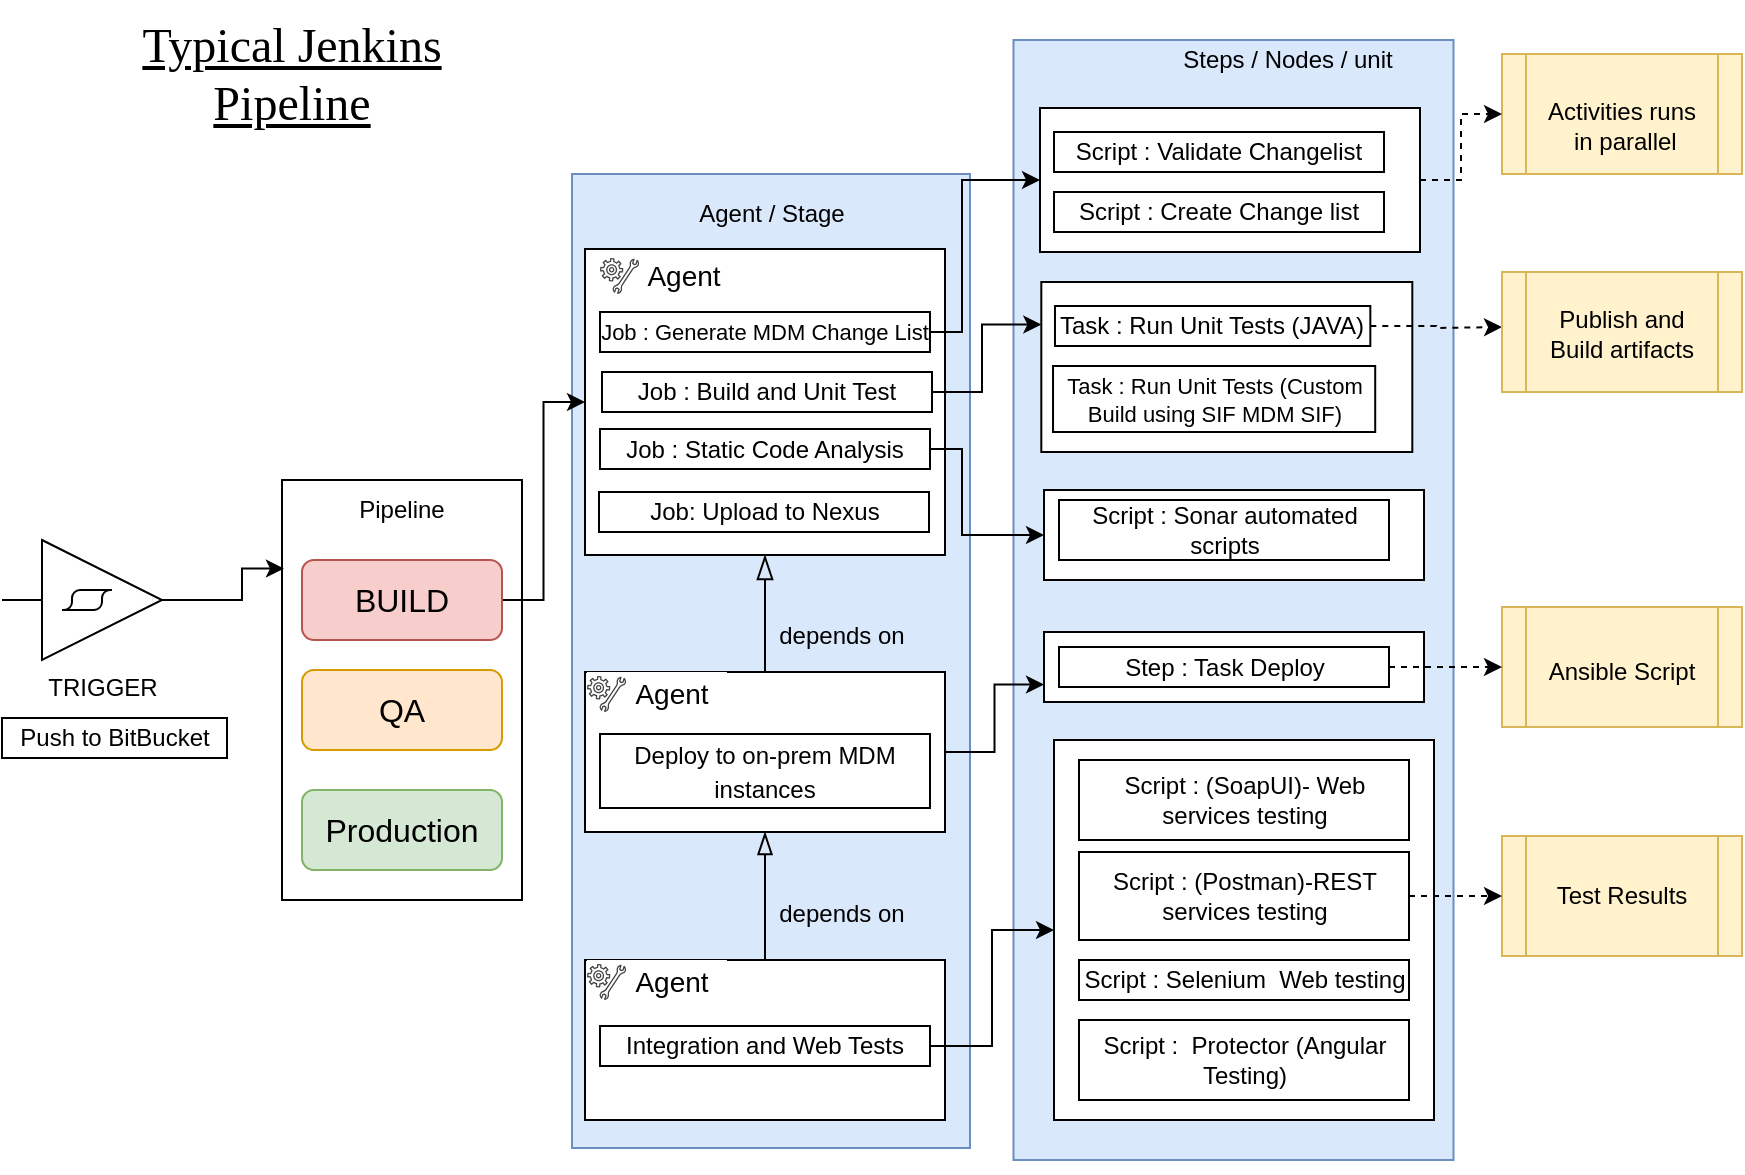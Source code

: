 <mxfile version="14.6.0" type="github" pages="2">
  <diagram id="POrvhyLN4dE86ITFzkWm" name="Azure-MDM-Pipeline">
    <mxGraphModel dx="928" dy="1537" grid="1" gridSize="10" guides="1" tooltips="1" connect="1" arrows="1" fold="1" page="1" pageScale="1" pageWidth="1169" pageHeight="827" math="0" shadow="0">
      <root>
        <mxCell id="0" />
        <mxCell id="1" parent="0" />
        <mxCell id="7jo65XgNDeN_nlAyi_Y8-135" value="" style="rounded=0;whiteSpace=wrap;html=1;labelBackgroundColor=#ffffff;fontSize=12;fillColor=#dae8fc;align=left;strokeColor=#6c8ebf;" vertex="1" parent="1">
          <mxGeometry x="285" y="-740" width="199" height="487" as="geometry" />
        </mxCell>
        <mxCell id="7jo65XgNDeN_nlAyi_Y8-33" value="" style="group" vertex="1" connectable="0" parent="1">
          <mxGeometry x="292.5" y="-692.5" width="191" height="451.682" as="geometry" />
        </mxCell>
        <mxCell id="7jo65XgNDeN_nlAyi_Y8-12" value="&lt;p class=&quot;MsoNormal&quot; style=&quot;margin: 0cm ; line-height: 12.3pt ; font-size: 9pt ; font-family: &amp;#34;arial&amp;#34; , sans-serif&quot;&gt;&lt;br&gt;&lt;/p&gt;" style="rounded=0;whiteSpace=wrap;html=1;align=left;" vertex="1" parent="7jo65XgNDeN_nlAyi_Y8-33">
          <mxGeometry x="-1" y="-10" width="180" height="153" as="geometry" />
        </mxCell>
        <mxCell id="7jo65XgNDeN_nlAyi_Y8-19" value="&lt;p class=&quot;MsoNormal&quot; align=&quot;center&quot; style=&quot;margin: 0cm ; line-height: 12.3pt ; font-size: 9pt ; font-family: &amp;#34;arial&amp;#34; , sans-serif&quot;&gt;&lt;span lang=&quot;EN-US&quot;&gt;Job : Static Code Analysis&lt;/span&gt;&lt;/p&gt;" style="rounded=0;whiteSpace=wrap;html=1;fontSize=12;spacing=0;" vertex="1" parent="7jo65XgNDeN_nlAyi_Y8-33">
          <mxGeometry x="6.5" y="80" width="165" height="20" as="geometry" />
        </mxCell>
        <mxCell id="7jo65XgNDeN_nlAyi_Y8-129" value="" style="group" vertex="1" connectable="0" parent="7jo65XgNDeN_nlAyi_Y8-33">
          <mxGeometry x="6.5" y="-7.5" width="70" height="23" as="geometry" />
        </mxCell>
        <mxCell id="7jo65XgNDeN_nlAyi_Y8-130" value="" style="rounded=0;whiteSpace=wrap;html=1;labelBackgroundColor=#ffffff;fontSize=14;labelBorderColor=none;strokeColor=none;" vertex="1" parent="7jo65XgNDeN_nlAyi_Y8-129">
          <mxGeometry width="70" height="20" as="geometry" />
        </mxCell>
        <mxCell id="7jo65XgNDeN_nlAyi_Y8-131" value="" style="group" vertex="1" connectable="0" parent="7jo65XgNDeN_nlAyi_Y8-129">
          <mxGeometry y="2" width="62" height="21" as="geometry" />
        </mxCell>
        <mxCell id="7jo65XgNDeN_nlAyi_Y8-132" value="Agent" style="text;html=1;strokeColor=none;fillColor=none;align=center;verticalAlign=middle;whiteSpace=wrap;rounded=0;fontSize=14;" vertex="1" parent="7jo65XgNDeN_nlAyi_Y8-131">
          <mxGeometry x="22" y="-1" width="40" height="20" as="geometry" />
        </mxCell>
        <mxCell id="7jo65XgNDeN_nlAyi_Y8-133" value="" style="pointerEvents=1;shadow=0;dashed=0;html=1;strokeColor=none;fillColor=#434445;aspect=fixed;labelPosition=center;verticalLabelPosition=bottom;verticalAlign=top;align=center;outlineConnect=0;shape=mxgraph.vvd.guest_agent_customization;fontSize=12;" vertex="1" parent="7jo65XgNDeN_nlAyi_Y8-131">
          <mxGeometry width="19.56" height="18" as="geometry" />
        </mxCell>
        <mxCell id="7jo65XgNDeN_nlAyi_Y8-1" value="&lt;p class=&quot;MsoNormal&quot; style=&quot;margin: 0cm ; line-height: 12.3pt ; font-size: 9pt ; font-family: &amp;#34;arial&amp;#34; , sans-serif&quot;&gt;&lt;br&gt;&lt;/p&gt;" style="rounded=0;whiteSpace=wrap;html=1;align=left;" vertex="1" parent="1">
          <mxGeometry x="140" y="-587" width="120" height="210" as="geometry" />
        </mxCell>
        <mxCell id="7jo65XgNDeN_nlAyi_Y8-57" value="" style="edgeStyle=orthogonalEdgeStyle;rounded=0;orthogonalLoop=1;jettySize=auto;html=1;fontSize=14;entryX=0.008;entryY=0.211;entryDx=0;entryDy=0;entryPerimeter=0;" edge="1" parent="1" source="7jo65XgNDeN_nlAyi_Y8-2" target="7jo65XgNDeN_nlAyi_Y8-1">
          <mxGeometry relative="1" as="geometry" />
        </mxCell>
        <mxCell id="7jo65XgNDeN_nlAyi_Y8-2" value="TRIGGER" style="verticalLabelPosition=bottom;shadow=0;dashed=0;align=center;html=1;verticalAlign=top;shape=mxgraph.electrical.logic_gates.schmitt_trigger;" vertex="1" parent="1">
          <mxGeometry y="-557" width="100" height="60" as="geometry" />
        </mxCell>
        <mxCell id="7jo65XgNDeN_nlAyi_Y8-55" style="edgeStyle=orthogonalEdgeStyle;rounded=0;orthogonalLoop=1;jettySize=auto;html=1;exitX=1;exitY=0.5;exitDx=0;exitDy=0;entryX=0;entryY=0.5;entryDx=0;entryDy=0;fontSize=14;" edge="1" parent="1" source="7jo65XgNDeN_nlAyi_Y8-9" target="7jo65XgNDeN_nlAyi_Y8-12">
          <mxGeometry relative="1" as="geometry" />
        </mxCell>
        <mxCell id="7jo65XgNDeN_nlAyi_Y8-9" value="BUILD" style="rounded=1;whiteSpace=wrap;html=1;fontSize=16;fillColor=#f8cecc;strokeColor=#b85450;" vertex="1" parent="1">
          <mxGeometry x="150" y="-547" width="100" height="40" as="geometry" />
        </mxCell>
        <mxCell id="7jo65XgNDeN_nlAyi_Y8-10" value="QA" style="rounded=1;whiteSpace=wrap;html=1;fontSize=16;fillColor=#ffe6cc;strokeColor=#d79b00;" vertex="1" parent="1">
          <mxGeometry x="150" y="-492" width="100" height="40" as="geometry" />
        </mxCell>
        <mxCell id="7jo65XgNDeN_nlAyi_Y8-11" value="Production" style="rounded=1;whiteSpace=wrap;html=1;fontSize=16;fillColor=#d5e8d4;strokeColor=#82b366;" vertex="1" parent="1">
          <mxGeometry x="150" y="-432" width="100" height="40" as="geometry" />
        </mxCell>
        <mxCell id="7jo65XgNDeN_nlAyi_Y8-14" value="&lt;span lang=&quot;EN-US&quot; style=&quot;font-size: 11px; font-family: arial, sans-serif;&quot;&gt;Job : Generate MDM Change List&lt;/span&gt;&lt;span style=&quot;font-size: 11px;&quot;&gt;&lt;/span&gt;" style="rounded=0;whiteSpace=wrap;html=1;fontSize=11;spacing=0;" vertex="1" parent="1">
          <mxGeometry x="299" y="-671" width="165" height="20" as="geometry" />
        </mxCell>
        <mxCell id="7jo65XgNDeN_nlAyi_Y8-17" value="&lt;p class=&quot;MsoNormal&quot; align=&quot;center&quot; style=&quot;margin: 0cm ; line-height: 12.3pt ; font-size: 9pt ; font-family: &amp;#34;arial&amp;#34; , sans-serif&quot;&gt;&lt;span lang=&quot;EN-US&quot;&gt;Job : Build and Unit Test&lt;/span&gt;&lt;/p&gt;" style="rounded=0;whiteSpace=wrap;html=1;fontSize=12;spacing=0;" vertex="1" parent="1">
          <mxGeometry x="300" y="-641" width="165" height="20" as="geometry" />
        </mxCell>
        <mxCell id="7jo65XgNDeN_nlAyi_Y8-20" value="&lt;p class=&quot;MsoNormal&quot; align=&quot;center&quot; style=&quot;margin: 0cm ; line-height: 12.3pt ; font-size: 9pt ; font-family: &amp;#34;arial&amp;#34; , sans-serif&quot;&gt;&lt;span lang=&quot;EN-US&quot;&gt;Job: Upload to Nexus&lt;/span&gt;&lt;/p&gt;" style="rounded=0;whiteSpace=wrap;html=1;fontSize=12;spacing=0;" vertex="1" parent="1">
          <mxGeometry x="298.5" y="-581" width="165" height="20" as="geometry" />
        </mxCell>
        <mxCell id="7jo65XgNDeN_nlAyi_Y8-41" value="" style="group" vertex="1" connectable="0" parent="1">
          <mxGeometry x="291.5" y="-491" width="180" height="80" as="geometry" />
        </mxCell>
        <mxCell id="7jo65XgNDeN_nlAyi_Y8-35" value="&lt;p class=&quot;MsoNormal&quot; style=&quot;margin: 0cm ; line-height: 12.3pt ; font-size: 9pt ; font-family: &amp;#34;arial&amp;#34; , sans-serif&quot;&gt;&lt;br&gt;&lt;/p&gt;" style="rounded=0;whiteSpace=wrap;html=1;align=left;" vertex="1" parent="7jo65XgNDeN_nlAyi_Y8-41">
          <mxGeometry width="180" height="80" as="geometry" />
        </mxCell>
        <mxCell id="7jo65XgNDeN_nlAyi_Y8-22" value="&lt;p class=&quot;MsoNormal&quot; align=&quot;center&quot; style=&quot;margin: 0cm ; line-height: 12.3pt ; font-size: 9pt ; font-family: &amp;#34;arial&amp;#34; , sans-serif&quot;&gt;&lt;span lang=&quot;EN-US&quot;&gt;Deploy to on-prem MDM instances&lt;/span&gt;&lt;/p&gt;" style="rounded=0;whiteSpace=wrap;html=1;fontSize=12;spacing=0;" vertex="1" parent="7jo65XgNDeN_nlAyi_Y8-41">
          <mxGeometry x="7.5" y="31" width="165" height="37" as="geometry" />
        </mxCell>
        <mxCell id="7jo65XgNDeN_nlAyi_Y8-36" value="" style="group" vertex="1" connectable="0" parent="7jo65XgNDeN_nlAyi_Y8-41">
          <mxGeometry x="1" width="70" height="23" as="geometry" />
        </mxCell>
        <mxCell id="7jo65XgNDeN_nlAyi_Y8-37" value="" style="rounded=0;whiteSpace=wrap;html=1;labelBackgroundColor=#ffffff;fontSize=14;labelBorderColor=none;strokeColor=none;" vertex="1" parent="7jo65XgNDeN_nlAyi_Y8-36">
          <mxGeometry width="70" height="20" as="geometry" />
        </mxCell>
        <mxCell id="7jo65XgNDeN_nlAyi_Y8-38" value="" style="group" vertex="1" connectable="0" parent="7jo65XgNDeN_nlAyi_Y8-36">
          <mxGeometry y="2" width="62" height="21" as="geometry" />
        </mxCell>
        <mxCell id="7jo65XgNDeN_nlAyi_Y8-39" value="Agent" style="text;html=1;strokeColor=none;fillColor=none;align=center;verticalAlign=middle;whiteSpace=wrap;rounded=0;fontSize=14;" vertex="1" parent="7jo65XgNDeN_nlAyi_Y8-38">
          <mxGeometry x="22" y="-1" width="40" height="20" as="geometry" />
        </mxCell>
        <mxCell id="7jo65XgNDeN_nlAyi_Y8-40" value="" style="pointerEvents=1;shadow=0;dashed=0;html=1;strokeColor=none;fillColor=#434445;aspect=fixed;labelPosition=center;verticalLabelPosition=bottom;verticalAlign=top;align=center;outlineConnect=0;shape=mxgraph.vvd.guest_agent_customization;fontSize=12;" vertex="1" parent="7jo65XgNDeN_nlAyi_Y8-38">
          <mxGeometry width="19.56" height="18" as="geometry" />
        </mxCell>
        <mxCell id="7jo65XgNDeN_nlAyi_Y8-42" value="" style="group" vertex="1" connectable="0" parent="1">
          <mxGeometry x="291.5" y="-347" width="180" height="80" as="geometry" />
        </mxCell>
        <mxCell id="7jo65XgNDeN_nlAyi_Y8-43" value="&lt;p class=&quot;MsoNormal&quot; style=&quot;margin: 0cm ; line-height: 12.3pt ; font-size: 9pt ; font-family: &amp;#34;arial&amp;#34; , sans-serif&quot;&gt;&lt;br&gt;&lt;/p&gt;" style="rounded=0;whiteSpace=wrap;html=1;align=left;" vertex="1" parent="7jo65XgNDeN_nlAyi_Y8-42">
          <mxGeometry width="180" height="80" as="geometry" />
        </mxCell>
        <mxCell id="7jo65XgNDeN_nlAyi_Y8-44" value="&lt;p class=&quot;MsoNormal&quot; align=&quot;center&quot; style=&quot;margin: 0cm ; line-height: 12.3pt ; font-size: 9pt ; font-family: &amp;#34;arial&amp;#34; , sans-serif&quot;&gt;Integration and Web Tests&lt;br&gt;&lt;/p&gt;" style="rounded=0;whiteSpace=wrap;html=1;fontSize=12;spacing=0;" vertex="1" parent="7jo65XgNDeN_nlAyi_Y8-42">
          <mxGeometry x="7.5" y="33" width="165" height="20" as="geometry" />
        </mxCell>
        <mxCell id="7jo65XgNDeN_nlAyi_Y8-45" value="" style="group" vertex="1" connectable="0" parent="7jo65XgNDeN_nlAyi_Y8-42">
          <mxGeometry x="1" width="70" height="23" as="geometry" />
        </mxCell>
        <mxCell id="7jo65XgNDeN_nlAyi_Y8-46" value="" style="rounded=0;whiteSpace=wrap;html=1;labelBackgroundColor=#ffffff;fontSize=14;labelBorderColor=none;strokeColor=none;" vertex="1" parent="7jo65XgNDeN_nlAyi_Y8-45">
          <mxGeometry width="70" height="20" as="geometry" />
        </mxCell>
        <mxCell id="7jo65XgNDeN_nlAyi_Y8-47" value="" style="group" vertex="1" connectable="0" parent="7jo65XgNDeN_nlAyi_Y8-45">
          <mxGeometry y="2" width="62" height="21" as="geometry" />
        </mxCell>
        <mxCell id="7jo65XgNDeN_nlAyi_Y8-48" value="Agent" style="text;html=1;strokeColor=none;fillColor=none;align=center;verticalAlign=middle;whiteSpace=wrap;rounded=0;fontSize=14;" vertex="1" parent="7jo65XgNDeN_nlAyi_Y8-47">
          <mxGeometry x="22" y="-1" width="40" height="20" as="geometry" />
        </mxCell>
        <mxCell id="7jo65XgNDeN_nlAyi_Y8-49" value="" style="pointerEvents=1;shadow=0;dashed=0;html=1;strokeColor=none;fillColor=#434445;aspect=fixed;labelPosition=center;verticalLabelPosition=bottom;verticalAlign=top;align=center;outlineConnect=0;shape=mxgraph.vvd.guest_agent_customization;fontSize=12;" vertex="1" parent="7jo65XgNDeN_nlAyi_Y8-47">
          <mxGeometry width="19.56" height="18" as="geometry" />
        </mxCell>
        <mxCell id="7jo65XgNDeN_nlAyi_Y8-51" style="edgeStyle=orthogonalEdgeStyle;rounded=0;orthogonalLoop=1;jettySize=auto;html=1;entryX=0.5;entryY=1;entryDx=0;entryDy=0;fontSize=14;endArrow=blockThin;endFill=0;endSize=9;" edge="1" parent="1" source="7jo65XgNDeN_nlAyi_Y8-43" target="7jo65XgNDeN_nlAyi_Y8-35">
          <mxGeometry relative="1" as="geometry" />
        </mxCell>
        <mxCell id="7jo65XgNDeN_nlAyi_Y8-52" value="" style="edgeStyle=orthogonalEdgeStyle;rounded=0;orthogonalLoop=1;jettySize=auto;html=1;entryX=0.5;entryY=1;entryDx=0;entryDy=0;fontSize=14;endArrow=blockThin;endFill=0;endSize=10;" edge="1" parent="1" source="7jo65XgNDeN_nlAyi_Y8-35" target="7jo65XgNDeN_nlAyi_Y8-12">
          <mxGeometry relative="1" as="geometry" />
        </mxCell>
        <mxCell id="7jo65XgNDeN_nlAyi_Y8-66" value="&lt;p class=&quot;MsoNormal&quot; align=&quot;center&quot; style=&quot;margin: 0cm ; line-height: 12.3pt ; font-size: 9pt ; font-family: &amp;#34;arial&amp;#34; , sans-serif&quot;&gt;&lt;span lang=&quot;EN-US&quot;&gt;Push to BitBucket&lt;/span&gt;&lt;/p&gt;" style="rounded=0;whiteSpace=wrap;html=1;fontSize=12;spacing=0;" vertex="1" parent="1">
          <mxGeometry y="-468" width="112.5" height="20" as="geometry" />
        </mxCell>
        <mxCell id="7jo65XgNDeN_nlAyi_Y8-97" value="" style="shape=process;whiteSpace=wrap;html=1;backgroundOutline=1;labelBackgroundColor=#ffffff;fontSize=12;align=left;fillColor=#fff2cc;strokeColor=#d6b656;" vertex="1" parent="1">
          <mxGeometry x="750" y="-523.5" width="120" height="60" as="geometry" />
        </mxCell>
        <mxCell id="7jo65XgNDeN_nlAyi_Y8-99" value="" style="shape=process;whiteSpace=wrap;html=1;backgroundOutline=1;labelBackgroundColor=#ffffff;fontSize=12;align=left;fillColor=#fff2cc;strokeColor=#d6b656;" vertex="1" parent="1">
          <mxGeometry x="750" y="-409" width="120" height="60" as="geometry" />
        </mxCell>
        <mxCell id="7jo65XgNDeN_nlAyi_Y8-3" value="Pipeline" style="text;html=1;strokeColor=none;align=center;verticalAlign=middle;whiteSpace=wrap;rounded=0;" vertex="1" parent="1">
          <mxGeometry x="170" y="-582" width="60" height="20" as="geometry" />
        </mxCell>
        <mxCell id="7jo65XgNDeN_nlAyi_Y8-107" value="" style="group" vertex="1" connectable="0" parent="1">
          <mxGeometry x="515.75" y="-827" width="210" height="580" as="geometry" />
        </mxCell>
        <mxCell id="7jo65XgNDeN_nlAyi_Y8-109" value="" style="rounded=0;whiteSpace=wrap;html=1;labelBackgroundColor=#ffffff;fontSize=12;fillColor=#dae8fc;align=left;strokeColor=#6c8ebf;" vertex="1" parent="7jo65XgNDeN_nlAyi_Y8-107">
          <mxGeometry x="-10" y="20" width="220" height="560" as="geometry" />
        </mxCell>
        <mxCell id="7jo65XgNDeN_nlAyi_Y8-60" value="" style="rounded=0;whiteSpace=wrap;html=1;labelBackgroundColor=#ffffff;fontSize=14;" vertex="1" parent="7jo65XgNDeN_nlAyi_Y8-107">
          <mxGeometry x="3.25" y="54" width="190" height="72" as="geometry" />
        </mxCell>
        <mxCell id="7jo65XgNDeN_nlAyi_Y8-5" value="Steps / Nodes / unit" style="text;html=1;strokeColor=none;fillColor=none;align=center;verticalAlign=middle;whiteSpace=wrap;rounded=0;" vertex="1" parent="7jo65XgNDeN_nlAyi_Y8-107">
          <mxGeometry x="64.25" y="20" width="125.75" height="20" as="geometry" />
        </mxCell>
        <mxCell id="7jo65XgNDeN_nlAyi_Y8-58" value="&lt;span lang=&quot;EN-US&quot; style=&quot;font-size: 12px ; font-family: &amp;#34;arial&amp;#34; , sans-serif&quot;&gt;Script : Validate Changelist&lt;/span&gt;&lt;span style=&quot;font-size: 12px&quot;&gt;&lt;/span&gt;" style="rounded=0;whiteSpace=wrap;html=1;fontSize=12;spacing=0;" vertex="1" parent="7jo65XgNDeN_nlAyi_Y8-107">
          <mxGeometry x="10.25" y="66" width="165" height="20" as="geometry" />
        </mxCell>
        <mxCell id="7jo65XgNDeN_nlAyi_Y8-59" value="&lt;span lang=&quot;EN-US&quot; style=&quot;font-size: 12px ; font-family: &amp;#34;arial&amp;#34; , sans-serif&quot;&gt;Script : Create Change list&lt;/span&gt;&lt;span style=&quot;font-size: 12px&quot;&gt;&lt;/span&gt;" style="rounded=0;whiteSpace=wrap;html=1;fontSize=12;spacing=0;" vertex="1" parent="7jo65XgNDeN_nlAyi_Y8-107">
          <mxGeometry x="10.25" y="96" width="165" height="20" as="geometry" />
        </mxCell>
        <mxCell id="7jo65XgNDeN_nlAyi_Y8-67" value="" style="group" vertex="1" connectable="0" parent="7jo65XgNDeN_nlAyi_Y8-107">
          <mxGeometry y="141" width="185.5" height="85" as="geometry" />
        </mxCell>
        <mxCell id="7jo65XgNDeN_nlAyi_Y8-62" value="" style="rounded=0;whiteSpace=wrap;html=1;labelBackgroundColor=#ffffff;fontSize=14;" vertex="1" parent="7jo65XgNDeN_nlAyi_Y8-67">
          <mxGeometry x="3.905" width="185.5" height="85" as="geometry" />
        </mxCell>
        <mxCell id="7jo65XgNDeN_nlAyi_Y8-63" value="&lt;span lang=&quot;EN-US&quot; style=&quot;font-size: 12px ; font-family: &amp;#34;arial&amp;#34; , sans-serif&quot;&gt;Task : Run Unit Tests (JAVA)&lt;/span&gt;&lt;span style=&quot;font-size: 12px&quot;&gt;&lt;/span&gt;" style="rounded=0;whiteSpace=wrap;html=1;fontSize=12;spacing=0;" vertex="1" parent="7jo65XgNDeN_nlAyi_Y8-67">
          <mxGeometry x="10.739" y="12" width="157.675" height="20" as="geometry" />
        </mxCell>
        <mxCell id="7jo65XgNDeN_nlAyi_Y8-64" value="&lt;span lang=&quot;EN-US&quot; style=&quot;font-size: 11px ; font-family: &amp;#34;arial&amp;#34; , sans-serif&quot;&gt;Task : Run Unit Tests (Custom Build using SIF MDM SIF)&lt;/span&gt;&lt;span style=&quot;font-size: 11px&quot;&gt;&lt;/span&gt;" style="rounded=0;whiteSpace=wrap;html=1;fontSize=11;spacing=0;" vertex="1" parent="7jo65XgNDeN_nlAyi_Y8-67">
          <mxGeometry x="9.763" y="42" width="161.092" height="33" as="geometry" />
        </mxCell>
        <mxCell id="7jo65XgNDeN_nlAyi_Y8-71" value="" style="rounded=0;whiteSpace=wrap;html=1;labelBackgroundColor=#ffffff;fontSize=14;" vertex="1" parent="7jo65XgNDeN_nlAyi_Y8-107">
          <mxGeometry x="5.25" y="245" width="190" height="45" as="geometry" />
        </mxCell>
        <mxCell id="7jo65XgNDeN_nlAyi_Y8-72" value="&lt;span lang=&quot;EN-US&quot; style=&quot;font-size: 12px ; font-family: &amp;#34;arial&amp;#34; , sans-serif&quot;&gt;Script : Sonar automated scripts&lt;/span&gt;&lt;span style=&quot;font-size: 12px&quot;&gt;&lt;/span&gt;" style="rounded=0;whiteSpace=wrap;html=1;fontSize=12;spacing=0;" vertex="1" parent="7jo65XgNDeN_nlAyi_Y8-107">
          <mxGeometry x="12.75" y="250" width="165" height="30" as="geometry" />
        </mxCell>
        <mxCell id="7jo65XgNDeN_nlAyi_Y8-81" value="" style="group" vertex="1" connectable="0" parent="7jo65XgNDeN_nlAyi_Y8-107">
          <mxGeometry x="10.25" y="370" width="190" height="190" as="geometry" />
        </mxCell>
        <mxCell id="7jo65XgNDeN_nlAyi_Y8-74" value="" style="rounded=0;whiteSpace=wrap;html=1;labelBackgroundColor=#ffffff;fontSize=14;" vertex="1" parent="7jo65XgNDeN_nlAyi_Y8-81">
          <mxGeometry width="190" height="190" as="geometry" />
        </mxCell>
        <mxCell id="7jo65XgNDeN_nlAyi_Y8-75" value="&lt;span lang=&quot;EN-US&quot; style=&quot;font-size: 12px ; font-family: &amp;#34;arial&amp;#34; , sans-serif&quot;&gt;Script : (&lt;span style=&quot;font-family: &amp;#34;arial&amp;#34; , sans-serif ; font-size: 9pt ; text-indent: -18pt&quot;&gt;SoapUI)- Web services testing&lt;/span&gt;&lt;br&gt;&lt;/span&gt;" style="rounded=0;whiteSpace=wrap;html=1;fontSize=12;spacing=0;" vertex="1" parent="7jo65XgNDeN_nlAyi_Y8-81">
          <mxGeometry x="12.5" y="10" width="165" height="40" as="geometry" />
        </mxCell>
        <mxCell id="7jo65XgNDeN_nlAyi_Y8-76" value="&lt;span lang=&quot;EN-US&quot; style=&quot;font-size: 12px ; font-family: &amp;#34;arial&amp;#34; , sans-serif&quot;&gt;Script : (&lt;span style=&quot;font-size: 9pt ; font-family: &amp;#34;arial&amp;#34; , sans-serif&quot;&gt;Postman)-&lt;/span&gt;&lt;span style=&quot;font-size: 9pt ; font-family: &amp;#34;arial&amp;#34; , sans-serif&quot;&gt;REST services testing&lt;/span&gt;&lt;br&gt;&lt;/span&gt;&lt;span style=&quot;font-size: 12px&quot;&gt;&lt;/span&gt;" style="rounded=0;whiteSpace=wrap;html=1;fontSize=12;spacing=0;" vertex="1" parent="7jo65XgNDeN_nlAyi_Y8-81">
          <mxGeometry x="12.5" y="56" width="165" height="44" as="geometry" />
        </mxCell>
        <mxCell id="7jo65XgNDeN_nlAyi_Y8-77" value="&lt;span lang=&quot;EN-US&quot; style=&quot;font-size: 12px ; font-family: &amp;#34;arial&amp;#34; , sans-serif&quot;&gt;Script : &amp;nbsp;Protector (Angular Testing)&lt;/span&gt;&lt;span style=&quot;font-size: 12px&quot;&gt;&lt;/span&gt;" style="rounded=0;whiteSpace=wrap;html=1;fontSize=12;spacing=0;" vertex="1" parent="7jo65XgNDeN_nlAyi_Y8-81">
          <mxGeometry x="12.5" y="140" width="165" height="40" as="geometry" />
        </mxCell>
        <mxCell id="7jo65XgNDeN_nlAyi_Y8-78" value="&lt;span lang=&quot;EN-US&quot; style=&quot;font-size: 12px ; font-family: &amp;#34;arial&amp;#34; , sans-serif&quot;&gt;Script : Selenium &amp;nbsp;Web testing&lt;/span&gt;&lt;span style=&quot;font-size: 12px&quot;&gt;&lt;/span&gt;" style="rounded=0;whiteSpace=wrap;html=1;fontSize=12;spacing=0;" vertex="1" parent="7jo65XgNDeN_nlAyi_Y8-81">
          <mxGeometry x="12.5" y="110" width="165" height="20" as="geometry" />
        </mxCell>
        <mxCell id="7jo65XgNDeN_nlAyi_Y8-108" style="edgeStyle=orthogonalEdgeStyle;rounded=0;orthogonalLoop=1;jettySize=auto;html=1;exitX=0.5;exitY=1;exitDx=0;exitDy=0;dashed=1;fontSize=12;endArrow=classic;endFill=1;endSize=6;strokeWidth=1;" edge="1" parent="7jo65XgNDeN_nlAyi_Y8-81" source="7jo65XgNDeN_nlAyi_Y8-75" target="7jo65XgNDeN_nlAyi_Y8-75">
          <mxGeometry relative="1" as="geometry" />
        </mxCell>
        <mxCell id="7jo65XgNDeN_nlAyi_Y8-86" value="" style="group" vertex="1" connectable="0" parent="7jo65XgNDeN_nlAyi_Y8-107">
          <mxGeometry x="5.25" y="316" width="190" height="35" as="geometry" />
        </mxCell>
        <mxCell id="7jo65XgNDeN_nlAyi_Y8-69" value="" style="rounded=0;whiteSpace=wrap;html=1;labelBackgroundColor=#ffffff;fontSize=14;" vertex="1" parent="7jo65XgNDeN_nlAyi_Y8-86">
          <mxGeometry width="190" height="35" as="geometry" />
        </mxCell>
        <mxCell id="7jo65XgNDeN_nlAyi_Y8-70" value="&lt;span lang=&quot;EN-US&quot; style=&quot;font-size: 12px ; font-family: &amp;#34;arial&amp;#34; , sans-serif&quot;&gt;Step : Task Deploy&lt;/span&gt;&lt;span style=&quot;font-size: 12px&quot;&gt;&lt;/span&gt;" style="rounded=0;whiteSpace=wrap;html=1;fontSize=12;spacing=0;" vertex="1" parent="7jo65XgNDeN_nlAyi_Y8-86">
          <mxGeometry x="7.5" y="7.5" width="165" height="20" as="geometry" />
        </mxCell>
        <mxCell id="7jo65XgNDeN_nlAyi_Y8-61" value="" style="edgeStyle=orthogonalEdgeStyle;rounded=0;orthogonalLoop=1;jettySize=auto;html=1;fontSize=14;endArrow=classic;endFill=1;endSize=6;entryX=0;entryY=0.5;entryDx=0;entryDy=0;" edge="1" parent="1" source="7jo65XgNDeN_nlAyi_Y8-14" target="7jo65XgNDeN_nlAyi_Y8-60">
          <mxGeometry relative="1" as="geometry">
            <Array as="points">
              <mxPoint x="480" y="-661" />
              <mxPoint x="480" y="-737" />
            </Array>
          </mxGeometry>
        </mxCell>
        <mxCell id="7jo65XgNDeN_nlAyi_Y8-65" style="edgeStyle=orthogonalEdgeStyle;rounded=0;orthogonalLoop=1;jettySize=auto;html=1;fontSize=12;endArrow=classic;endFill=1;endSize=6;exitX=1;exitY=0.5;exitDx=0;exitDy=0;entryX=0;entryY=0.25;entryDx=0;entryDy=0;" edge="1" parent="1" source="7jo65XgNDeN_nlAyi_Y8-17" target="7jo65XgNDeN_nlAyi_Y8-62">
          <mxGeometry relative="1" as="geometry">
            <Array as="points">
              <mxPoint x="490" y="-631" />
              <mxPoint x="490" y="-665" />
            </Array>
          </mxGeometry>
        </mxCell>
        <mxCell id="7jo65XgNDeN_nlAyi_Y8-73" style="edgeStyle=orthogonalEdgeStyle;rounded=0;orthogonalLoop=1;jettySize=auto;html=1;exitX=1;exitY=0.5;exitDx=0;exitDy=0;entryX=0;entryY=0.5;entryDx=0;entryDy=0;fontSize=12;endArrow=classic;endFill=1;endSize=6;" edge="1" parent="1" source="7jo65XgNDeN_nlAyi_Y8-19" target="7jo65XgNDeN_nlAyi_Y8-71">
          <mxGeometry relative="1" as="geometry">
            <Array as="points">
              <mxPoint x="480" y="-602" />
              <mxPoint x="480" y="-559" />
            </Array>
          </mxGeometry>
        </mxCell>
        <mxCell id="7jo65XgNDeN_nlAyi_Y8-83" style="edgeStyle=orthogonalEdgeStyle;rounded=0;orthogonalLoop=1;jettySize=auto;html=1;entryX=0;entryY=0.75;entryDx=0;entryDy=0;fontSize=12;endArrow=classic;endFill=1;endSize=6;" edge="1" parent="1" source="7jo65XgNDeN_nlAyi_Y8-35" target="7jo65XgNDeN_nlAyi_Y8-69">
          <mxGeometry relative="1" as="geometry" />
        </mxCell>
        <mxCell id="7jo65XgNDeN_nlAyi_Y8-82" style="edgeStyle=orthogonalEdgeStyle;rounded=0;orthogonalLoop=1;jettySize=auto;html=1;fontSize=12;endArrow=classic;endFill=1;endSize=6;" edge="1" parent="1" source="7jo65XgNDeN_nlAyi_Y8-44" target="7jo65XgNDeN_nlAyi_Y8-74">
          <mxGeometry relative="1" as="geometry" />
        </mxCell>
        <mxCell id="7jo65XgNDeN_nlAyi_Y8-102" value="" style="edgeStyle=orthogonalEdgeStyle;rounded=0;orthogonalLoop=1;jettySize=auto;html=1;dashed=1;fontSize=12;endArrow=classic;endFill=1;endSize=6;strokeWidth=1;" edge="1" parent="1" source="7jo65XgNDeN_nlAyi_Y8-63">
          <mxGeometry relative="1" as="geometry">
            <mxPoint x="750" y="-663.5" as="targetPoint" />
          </mxGeometry>
        </mxCell>
        <mxCell id="7jo65XgNDeN_nlAyi_Y8-98" value="" style="edgeStyle=orthogonalEdgeStyle;rounded=0;orthogonalLoop=1;jettySize=auto;html=1;dashed=1;fontSize=12;endArrow=classic;endFill=1;endSize=6;strokeWidth=1;" edge="1" parent="1" source="7jo65XgNDeN_nlAyi_Y8-70" target="7jo65XgNDeN_nlAyi_Y8-97">
          <mxGeometry relative="1" as="geometry" />
        </mxCell>
        <mxCell id="7jo65XgNDeN_nlAyi_Y8-100" value="" style="edgeStyle=orthogonalEdgeStyle;rounded=0;orthogonalLoop=1;jettySize=auto;html=1;dashed=1;fontSize=12;endArrow=classic;endFill=1;endSize=6;strokeWidth=1;" edge="1" parent="1" source="7jo65XgNDeN_nlAyi_Y8-76" target="7jo65XgNDeN_nlAyi_Y8-99">
          <mxGeometry relative="1" as="geometry" />
        </mxCell>
        <mxCell id="7jo65XgNDeN_nlAyi_Y8-101" value="" style="shape=process;whiteSpace=wrap;html=1;backgroundOutline=1;labelBackgroundColor=#ffffff;fontSize=12;align=left;fillColor=#fff2cc;strokeColor=#d6b656;" vertex="1" parent="1">
          <mxGeometry x="750" y="-691" width="120" height="60" as="geometry" />
        </mxCell>
        <mxCell id="7jo65XgNDeN_nlAyi_Y8-110" value="Publish and Build artifacts" style="text;html=1;strokeColor=none;fillColor=none;align=center;verticalAlign=middle;whiteSpace=wrap;rounded=0;" vertex="1" parent="1">
          <mxGeometry x="770" y="-670" width="80" height="20" as="geometry" />
        </mxCell>
        <mxCell id="7jo65XgNDeN_nlAyi_Y8-112" value="Ansible Script" style="text;html=1;strokeColor=none;fillColor=none;align=center;verticalAlign=middle;whiteSpace=wrap;rounded=0;" vertex="1" parent="1">
          <mxGeometry x="760" y="-515" width="100" height="47" as="geometry" />
        </mxCell>
        <mxCell id="7jo65XgNDeN_nlAyi_Y8-113" value="Test Results" style="text;html=1;strokeColor=none;fillColor=none;align=center;verticalAlign=middle;whiteSpace=wrap;rounded=0;" vertex="1" parent="1">
          <mxGeometry x="760" y="-402.5" width="100" height="47" as="geometry" />
        </mxCell>
        <mxCell id="7jo65XgNDeN_nlAyi_Y8-114" value="depends on" style="text;html=1;strokeColor=none;fillColor=none;align=center;verticalAlign=middle;whiteSpace=wrap;rounded=0;" vertex="1" parent="1">
          <mxGeometry x="370" y="-519.49" width="100" height="20" as="geometry" />
        </mxCell>
        <mxCell id="7jo65XgNDeN_nlAyi_Y8-115" value="depends on" style="text;html=1;strokeColor=none;fillColor=none;align=center;verticalAlign=middle;whiteSpace=wrap;rounded=0;" vertex="1" parent="1">
          <mxGeometry x="370" y="-380.0" width="100" height="20" as="geometry" />
        </mxCell>
        <mxCell id="7jo65XgNDeN_nlAyi_Y8-4" value="Agent / Stage" style="text;html=1;strokeColor=none;fillColor=none;align=center;verticalAlign=middle;whiteSpace=wrap;rounded=0;" vertex="1" parent="1">
          <mxGeometry x="329.5" y="-730" width="110" height="20" as="geometry" />
        </mxCell>
        <mxCell id="7jo65XgNDeN_nlAyi_Y8-136" value="&lt;u&gt;Typical Jenkins Pipeline&lt;/u&gt;" style="text;html=1;strokeColor=none;fillColor=none;align=center;verticalAlign=middle;whiteSpace=wrap;rounded=0;labelBackgroundColor=#ffffff;fontSize=24;fontFamily=Times New Roman;" vertex="1" parent="1">
          <mxGeometry x="30" y="-800" width="230" height="20" as="geometry" />
        </mxCell>
        <mxCell id="D-_xPJFP64s4AFokPaIn-1" value="" style="shape=process;whiteSpace=wrap;html=1;backgroundOutline=1;labelBackgroundColor=#ffffff;fontSize=12;align=left;fillColor=#fff2cc;strokeColor=#d6b656;" vertex="1" parent="1">
          <mxGeometry x="750" y="-800" width="120" height="60" as="geometry" />
        </mxCell>
        <mxCell id="D-_xPJFP64s4AFokPaIn-2" style="edgeStyle=orthogonalEdgeStyle;rounded=0;orthogonalLoop=1;jettySize=auto;html=1;entryX=0;entryY=0.5;entryDx=0;entryDy=0;dashed=1;fontFamily=Garamond;fontSize=12;endArrow=classic;endFill=1;endSize=6;strokeWidth=1;" edge="1" parent="1" source="7jo65XgNDeN_nlAyi_Y8-60" target="D-_xPJFP64s4AFokPaIn-1">
          <mxGeometry relative="1" as="geometry" />
        </mxCell>
        <mxCell id="D-_xPJFP64s4AFokPaIn-3" value="Activities runs &amp;nbsp;in parallel" style="text;html=1;strokeColor=none;fillColor=none;align=center;verticalAlign=middle;whiteSpace=wrap;rounded=0;" vertex="1" parent="1">
          <mxGeometry x="770" y="-774" width="80" height="20" as="geometry" />
        </mxCell>
      </root>
    </mxGraphModel>
  </diagram>
  <diagram id="7uH2pLa9bylEvhgNBr6b" name="Jenkins pipeline">
    <mxGraphModel dx="928" dy="1537" grid="1" gridSize="12" guides="1" tooltips="1" connect="1" arrows="1" fold="1" page="1" pageScale="1" pageWidth="1169" pageHeight="827" math="0" shadow="0">
      <root>
        <mxCell id="RjStmrC4QHmKRymc2-O3-0" />
        <mxCell id="RjStmrC4QHmKRymc2-O3-1" parent="RjStmrC4QHmKRymc2-O3-0" />
        <mxCell id="A920hkXhVYJg8sI9zLlA-1" value="Workflow START" style="rounded=1;whiteSpace=wrap;html=1;labelBackgroundColor=#ffffff;fontFamily=Garamond;fontSize=12;fillColor=none;align=center;arcSize=35;" vertex="1" parent="RjStmrC4QHmKRymc2-O3-1">
          <mxGeometry x="180" y="-584.5" width="100" height="30" as="geometry" />
        </mxCell>
        <mxCell id="A920hkXhVYJg8sI9zLlA-7" value="" style="group;shadow=0;perimeterSpacing=0;sketch=0;" vertex="1" connectable="0" parent="RjStmrC4QHmKRymc2-O3-1">
          <mxGeometry x="315.5" y="-584.5" width="180" height="30" as="geometry" />
        </mxCell>
        <mxCell id="3Iz88lgKUInw97HWudqq-0" value="&lt;p class=&quot;MsoNormal&quot; style=&quot;margin: 0cm ; line-height: 12.3pt ; font-size: 9pt ; font-family: &amp;#34;arial&amp;#34; , sans-serif&quot;&gt;&lt;br&gt;&lt;/p&gt;" style="rounded=0;whiteSpace=wrap;html=1;align=left;shadow=1;" vertex="1" parent="A920hkXhVYJg8sI9zLlA-7">
          <mxGeometry width="180" height="30" as="geometry" />
        </mxCell>
        <mxCell id="3Iz88lgKUInw97HWudqq-2" value="" style="group" vertex="1" connectable="0" parent="A920hkXhVYJg8sI9zLlA-7">
          <mxGeometry x="7.5" y="2.5" width="160" height="23" as="geometry" />
        </mxCell>
        <mxCell id="3Iz88lgKUInw97HWudqq-3" value="" style="rounded=0;whiteSpace=wrap;html=1;labelBackgroundColor=#ffffff;fontSize=14;labelBorderColor=none;strokeColor=none;" vertex="1" parent="3Iz88lgKUInw97HWudqq-2">
          <mxGeometry width="70" height="20" as="geometry" />
        </mxCell>
        <mxCell id="3Iz88lgKUInw97HWudqq-4" value="" style="group" vertex="1" connectable="0" parent="3Iz88lgKUInw97HWudqq-2">
          <mxGeometry y="2" width="160" height="21" as="geometry" />
        </mxCell>
        <mxCell id="3Iz88lgKUInw97HWudqq-5" value="&lt;font style=&quot;font-size: 12px&quot;&gt;Stage (Build Artifacts)&lt;/font&gt;" style="text;html=1;strokeColor=none;fillColor=none;align=center;verticalAlign=middle;whiteSpace=wrap;rounded=0;fontSize=10;" vertex="1" parent="3Iz88lgKUInw97HWudqq-4">
          <mxGeometry x="22" y="-1" width="138" height="20" as="geometry" />
        </mxCell>
        <mxCell id="3Iz88lgKUInw97HWudqq-6" value="" style="pointerEvents=1;shadow=0;dashed=0;html=1;strokeColor=none;fillColor=#434445;aspect=fixed;labelPosition=center;verticalLabelPosition=bottom;verticalAlign=top;align=center;outlineConnect=0;shape=mxgraph.vvd.guest_agent_customization;fontSize=12;" vertex="1" parent="3Iz88lgKUInw97HWudqq-4">
          <mxGeometry width="19.56" height="18" as="geometry" />
        </mxCell>
        <mxCell id="A920hkXhVYJg8sI9zLlA-2" style="edgeStyle=orthogonalEdgeStyle;rounded=0;orthogonalLoop=1;jettySize=auto;html=1;entryX=0;entryY=0.5;entryDx=0;entryDy=0;fontFamily=Garamond;fontSize=12;endArrow=classic;endFill=1;endSize=6;strokeWidth=1;" edge="1" parent="RjStmrC4QHmKRymc2-O3-1" source="A920hkXhVYJg8sI9zLlA-1" target="3Iz88lgKUInw97HWudqq-0">
          <mxGeometry x="168" y="-780" as="geometry" />
        </mxCell>
        <mxCell id="A920hkXhVYJg8sI9zLlA-8" value="&lt;span style=&quot;font-family: &amp;#34;arial&amp;#34; , sans-serif ; font-size: 11px ; background-color: rgb(248 , 249 , 250)&quot;&gt;Create MDM Change List&lt;/span&gt;" style="shape=process;whiteSpace=wrap;html=1;backgroundOutline=1;shadow=0;labelBackgroundColor=#ffffff;sketch=0;fontFamily=Garamond;fontSize=10;fillColor=none;align=center;" vertex="1" parent="RjStmrC4QHmKRymc2-O3-1">
          <mxGeometry x="345.5" y="-529" width="120" height="40" as="geometry" />
        </mxCell>
        <mxCell id="A920hkXhVYJg8sI9zLlA-9" value="&lt;span style=&quot;font-family: &amp;#34;arial&amp;#34; , sans-serif ; font-size: 11px ; background-color: rgb(248 , 249 , 250)&quot;&gt;Validate MDM Change List&lt;/span&gt;" style="shape=process;whiteSpace=wrap;html=1;backgroundOutline=1;shadow=0;labelBackgroundColor=#ffffff;sketch=0;fontFamily=Garamond;fontSize=10;fillColor=none;align=center;" vertex="1" parent="RjStmrC4QHmKRymc2-O3-1">
          <mxGeometry x="345.5" y="-456" width="120" height="40" as="geometry" />
        </mxCell>
        <mxCell id="A920hkXhVYJg8sI9zLlA-16" value="" style="edgeStyle=orthogonalEdgeStyle;rounded=0;orthogonalLoop=1;jettySize=auto;html=1;fontFamily=Garamond;fontSize=10;endArrow=classic;endFill=1;endSize=6;strokeWidth=1;" edge="1" parent="RjStmrC4QHmKRymc2-O3-1" source="A920hkXhVYJg8sI9zLlA-8" target="A920hkXhVYJg8sI9zLlA-9">
          <mxGeometry x="168" y="-780" as="geometry" />
        </mxCell>
        <mxCell id="A920hkXhVYJg8sI9zLlA-15" value="" style="endArrow=classic;html=1;fontFamily=Garamond;fontSize=10;endSize=6;strokeWidth=1;exitX=0.5;exitY=1;exitDx=0;exitDy=0;entryX=0.5;entryY=0;entryDx=0;entryDy=0;" edge="1" parent="RjStmrC4QHmKRymc2-O3-1" source="3Iz88lgKUInw97HWudqq-0" target="A920hkXhVYJg8sI9zLlA-8">
          <mxGeometry x="168" y="-780" width="50" height="50" as="geometry">
            <mxPoint x="453" y="-506" as="sourcePoint" />
            <mxPoint x="503" y="-556" as="targetPoint" />
          </mxGeometry>
        </mxCell>
        <mxCell id="A920hkXhVYJg8sI9zLlA-18" value="&lt;span style=&quot;font-family: &amp;#34;arial&amp;#34; , sans-serif ; font-size: 11px ; background-color: rgb(248 , 249 , 250)&quot;&gt;Version Control Change List (SCM)&lt;/span&gt;" style="shape=process;whiteSpace=wrap;html=1;backgroundOutline=1;shadow=0;labelBackgroundColor=#ffffff;sketch=0;fontFamily=Garamond;fontSize=10;fillColor=none;align=center;" vertex="1" parent="RjStmrC4QHmKRymc2-O3-1">
          <mxGeometry x="345.5" y="-396" width="120" height="40" as="geometry" />
        </mxCell>
        <mxCell id="A920hkXhVYJg8sI9zLlA-19" value="" style="edgeStyle=orthogonalEdgeStyle;rounded=0;orthogonalLoop=1;jettySize=auto;html=1;fontFamily=Garamond;fontSize=10;endArrow=classic;endFill=1;endSize=6;strokeWidth=1;" edge="1" parent="RjStmrC4QHmKRymc2-O3-1" source="A920hkXhVYJg8sI9zLlA-9" target="A920hkXhVYJg8sI9zLlA-18">
          <mxGeometry x="168" y="-780" as="geometry" />
        </mxCell>
        <mxCell id="A920hkXhVYJg8sI9zLlA-33" value="" style="group;shadow=0;perimeterSpacing=0;sketch=0;" vertex="1" connectable="0" parent="RjStmrC4QHmKRymc2-O3-1">
          <mxGeometry x="549" y="-584.5" width="180" height="30" as="geometry" />
        </mxCell>
        <mxCell id="A920hkXhVYJg8sI9zLlA-34" value="&lt;p class=&quot;MsoNormal&quot; style=&quot;margin: 0cm ; line-height: 12.3pt ; font-size: 9pt ; font-family: &amp;#34;arial&amp;#34; , sans-serif&quot;&gt;&lt;br&gt;&lt;/p&gt;" style="rounded=0;whiteSpace=wrap;html=1;align=left;shadow=1;" vertex="1" parent="A920hkXhVYJg8sI9zLlA-33">
          <mxGeometry width="180" height="30" as="geometry" />
        </mxCell>
        <mxCell id="A920hkXhVYJg8sI9zLlA-35" value="" style="group" vertex="1" connectable="0" parent="A920hkXhVYJg8sI9zLlA-33">
          <mxGeometry x="7.5" y="2.5" width="160" height="23" as="geometry" />
        </mxCell>
        <mxCell id="A920hkXhVYJg8sI9zLlA-36" value="" style="rounded=0;whiteSpace=wrap;html=1;labelBackgroundColor=#ffffff;fontSize=14;labelBorderColor=none;strokeColor=none;" vertex="1" parent="A920hkXhVYJg8sI9zLlA-35">
          <mxGeometry width="70" height="20" as="geometry" />
        </mxCell>
        <mxCell id="A920hkXhVYJg8sI9zLlA-37" value="" style="group" vertex="1" connectable="0" parent="A920hkXhVYJg8sI9zLlA-35">
          <mxGeometry y="2" width="160" height="21" as="geometry" />
        </mxCell>
        <mxCell id="A920hkXhVYJg8sI9zLlA-38" value="&lt;font style=&quot;font-size: 12px&quot;&gt;Stage (SCM Checkout)&lt;/font&gt;" style="text;html=1;strokeColor=none;fillColor=none;align=center;verticalAlign=middle;whiteSpace=wrap;rounded=0;fontSize=10;" vertex="1" parent="A920hkXhVYJg8sI9zLlA-37">
          <mxGeometry x="22" y="-1" width="138" height="20" as="geometry" />
        </mxCell>
        <mxCell id="A920hkXhVYJg8sI9zLlA-39" value="" style="pointerEvents=1;shadow=0;dashed=0;html=1;strokeColor=none;fillColor=#434445;aspect=fixed;labelPosition=center;verticalLabelPosition=bottom;verticalAlign=top;align=center;outlineConnect=0;shape=mxgraph.vvd.guest_agent_customization;fontSize=12;" vertex="1" parent="A920hkXhVYJg8sI9zLlA-37">
          <mxGeometry width="19.56" height="18" as="geometry" />
        </mxCell>
        <mxCell id="A920hkXhVYJg8sI9zLlA-21" style="edgeStyle=orthogonalEdgeStyle;rounded=0;orthogonalLoop=1;jettySize=auto;html=1;entryX=0;entryY=0.5;entryDx=0;entryDy=0;fontFamily=Garamond;fontSize=10;endArrow=classic;endFill=1;endSize=6;strokeWidth=1;exitX=0.5;exitY=1;exitDx=0;exitDy=0;" edge="1" parent="RjStmrC4QHmKRymc2-O3-1" source="A920hkXhVYJg8sI9zLlA-18" target="A920hkXhVYJg8sI9zLlA-34">
          <mxGeometry x="168" y="-780" as="geometry">
            <mxPoint x="543" y="-570.25" as="targetPoint" />
            <Array as="points">
              <mxPoint x="406" y="-326" />
              <mxPoint x="523" y="-326" />
              <mxPoint x="523" y="-569" />
            </Array>
          </mxGeometry>
        </mxCell>
        <mxCell id="A920hkXhVYJg8sI9zLlA-40" value="&lt;span style=&quot;font-family: &amp;#34;arial&amp;#34; , sans-serif ; font-size: 11px ; background-color: rgb(248 , 249 , 250)&quot;&gt;Collect Dependent Repos&lt;/span&gt;" style="shape=process;whiteSpace=wrap;html=1;backgroundOutline=1;shadow=0;labelBackgroundColor=#ffffff;sketch=0;fontFamily=Garamond;fontSize=10;fillColor=none;align=center;" vertex="1" parent="RjStmrC4QHmKRymc2-O3-1">
          <mxGeometry x="579" y="-529" width="120" height="40" as="geometry" />
        </mxCell>
        <mxCell id="A920hkXhVYJg8sI9zLlA-43" value="" style="endArrow=classic;html=1;fontFamily=Garamond;fontSize=10;endSize=6;strokeWidth=1;exitX=0.5;exitY=1;exitDx=0;exitDy=0;" edge="1" parent="RjStmrC4QHmKRymc2-O3-1" source="A920hkXhVYJg8sI9zLlA-34" target="A920hkXhVYJg8sI9zLlA-40">
          <mxGeometry x="168" y="-780" width="50" height="50" as="geometry">
            <mxPoint x="415.5" y="-544.5" as="sourcePoint" />
            <mxPoint x="415.5" y="-519" as="targetPoint" />
          </mxGeometry>
        </mxCell>
        <mxCell id="A920hkXhVYJg8sI9zLlA-47" value="" style="group;shadow=0;perimeterSpacing=0;sketch=0;" vertex="1" connectable="0" parent="RjStmrC4QHmKRymc2-O3-1">
          <mxGeometry x="773" y="-586" width="180" height="30" as="geometry" />
        </mxCell>
        <mxCell id="A920hkXhVYJg8sI9zLlA-48" value="&lt;p class=&quot;MsoNormal&quot; style=&quot;margin: 0cm ; line-height: 12.3pt ; font-size: 9pt ; font-family: &amp;#34;arial&amp;#34; , sans-serif&quot;&gt;&lt;br&gt;&lt;/p&gt;" style="rounded=0;whiteSpace=wrap;html=1;align=left;shadow=1;" vertex="1" parent="A920hkXhVYJg8sI9zLlA-47">
          <mxGeometry width="180" height="30" as="geometry" />
        </mxCell>
        <mxCell id="A920hkXhVYJg8sI9zLlA-49" value="" style="group" vertex="1" connectable="0" parent="A920hkXhVYJg8sI9zLlA-47">
          <mxGeometry x="7.5" y="2.5" width="160" height="23" as="geometry" />
        </mxCell>
        <mxCell id="A920hkXhVYJg8sI9zLlA-50" value="" style="rounded=0;whiteSpace=wrap;html=1;labelBackgroundColor=#ffffff;fontSize=14;labelBorderColor=none;strokeColor=none;" vertex="1" parent="A920hkXhVYJg8sI9zLlA-49">
          <mxGeometry width="70" height="20" as="geometry" />
        </mxCell>
        <mxCell id="A920hkXhVYJg8sI9zLlA-51" value="" style="group" vertex="1" connectable="0" parent="A920hkXhVYJg8sI9zLlA-49">
          <mxGeometry y="2" width="160" height="21" as="geometry" />
        </mxCell>
        <mxCell id="A920hkXhVYJg8sI9zLlA-52" value="&lt;font style=&quot;font-size: 12px&quot;&gt;Stage (Build and Test)&lt;/font&gt;" style="text;html=1;strokeColor=none;fillColor=none;align=center;verticalAlign=middle;whiteSpace=wrap;rounded=0;fontSize=10;" vertex="1" parent="A920hkXhVYJg8sI9zLlA-51">
          <mxGeometry x="22" y="-1" width="138" height="20" as="geometry" />
        </mxCell>
        <mxCell id="A920hkXhVYJg8sI9zLlA-53" value="" style="pointerEvents=1;shadow=0;dashed=0;html=1;strokeColor=none;fillColor=#434445;aspect=fixed;labelPosition=center;verticalLabelPosition=bottom;verticalAlign=top;align=center;outlineConnect=0;shape=mxgraph.vvd.guest_agent_customization;fontSize=12;" vertex="1" parent="A920hkXhVYJg8sI9zLlA-51">
          <mxGeometry width="19.56" height="18" as="geometry" />
        </mxCell>
        <mxCell id="A920hkXhVYJg8sI9zLlA-57" value="&lt;span style=&quot;font-family: &amp;#34;arial&amp;#34; , sans-serif ; font-size: 12px ; background-color: rgb(248 , 249 , 250)&quot;&gt;Job : Build and Unit Test&lt;/span&gt;" style="shape=process;whiteSpace=wrap;html=1;backgroundOutline=1;shadow=0;labelBackgroundColor=#ffffff;sketch=0;fontFamily=Garamond;fontSize=10;fillColor=none;align=center;" vertex="1" parent="RjStmrC4QHmKRymc2-O3-1">
          <mxGeometry x="833" y="-529" width="120" height="40" as="geometry" />
        </mxCell>
        <mxCell id="A920hkXhVYJg8sI9zLlA-58" value="&lt;span style=&quot;font-family: &amp;#34;arial&amp;#34; , sans-serif ; font-size: 12px ; background-color: rgb(248 , 249 , 250)&quot;&gt;Job : Static Code Analysis&lt;/span&gt;" style="shape=process;whiteSpace=wrap;html=1;backgroundOutline=1;shadow=0;labelBackgroundColor=#ffffff;sketch=0;fontFamily=Garamond;fontSize=10;fillColor=none;align=center;" vertex="1" parent="RjStmrC4QHmKRymc2-O3-1">
          <mxGeometry x="833" y="-308" width="120" height="40" as="geometry" />
        </mxCell>
        <mxCell id="A920hkXhVYJg8sI9zLlA-59" value="&lt;span style=&quot;font-family: &amp;#34;arial&amp;#34; , sans-serif ; font-size: 12px ; background-color: rgb(248 , 249 , 250)&quot;&gt;Job: Upload to Nexus&lt;/span&gt;" style="shape=process;whiteSpace=wrap;html=1;backgroundOutline=1;shadow=0;labelBackgroundColor=#ffffff;sketch=0;fontFamily=Garamond;fontSize=10;fillColor=none;align=center;" vertex="1" parent="RjStmrC4QHmKRymc2-O3-1">
          <mxGeometry x="579" y="-436" width="120" height="40" as="geometry" />
        </mxCell>
        <mxCell id="A920hkXhVYJg8sI9zLlA-60" style="edgeStyle=orthogonalEdgeStyle;rounded=0;orthogonalLoop=1;jettySize=auto;html=1;fontFamily=Garamond;fontSize=10;endArrow=classic;endFill=1;endSize=6;strokeWidth=1;" edge="1" parent="RjStmrC4QHmKRymc2-O3-1" source="A920hkXhVYJg8sI9zLlA-40" target="A920hkXhVYJg8sI9zLlA-59">
          <mxGeometry x="168" y="-780" as="geometry" />
        </mxCell>
        <mxCell id="A920hkXhVYJg8sI9zLlA-56" style="edgeStyle=orthogonalEdgeStyle;rounded=0;orthogonalLoop=1;jettySize=auto;html=1;entryX=0;entryY=0.5;entryDx=0;entryDy=0;fontFamily=Garamond;fontSize=10;endArrow=classic;endFill=1;endSize=6;strokeWidth=1;exitX=0.5;exitY=1;exitDx=0;exitDy=0;" edge="1" parent="RjStmrC4QHmKRymc2-O3-1" source="A920hkXhVYJg8sI9zLlA-59" target="A920hkXhVYJg8sI9zLlA-48">
          <mxGeometry x="168" y="-780" as="geometry">
            <Array as="points">
              <mxPoint x="639" y="-396" />
              <mxPoint x="639" y="-366" />
              <mxPoint x="753" y="-366" />
              <mxPoint x="753" y="-571" />
            </Array>
          </mxGeometry>
        </mxCell>
        <mxCell id="A920hkXhVYJg8sI9zLlA-61" style="edgeStyle=orthogonalEdgeStyle;rounded=0;orthogonalLoop=1;jettySize=auto;html=1;exitX=0.133;exitY=1;exitDx=0;exitDy=0;entryX=0;entryY=0.5;entryDx=0;entryDy=0;fontFamily=Garamond;fontSize=10;endArrow=classic;endFill=1;endSize=6;strokeWidth=1;exitPerimeter=0;" edge="1" parent="RjStmrC4QHmKRymc2-O3-1" source="A920hkXhVYJg8sI9zLlA-48" target="A920hkXhVYJg8sI9zLlA-57">
          <mxGeometry x="168" y="-780" as="geometry" />
        </mxCell>
        <mxCell id="A920hkXhVYJg8sI9zLlA-62" style="edgeStyle=orthogonalEdgeStyle;rounded=0;orthogonalLoop=1;jettySize=auto;html=1;entryX=0;entryY=0.5;entryDx=0;entryDy=0;fontFamily=Garamond;fontSize=10;endArrow=classic;endFill=1;endSize=6;strokeWidth=1;exitX=0.128;exitY=1.067;exitDx=0;exitDy=0;exitPerimeter=0;" edge="1" parent="RjStmrC4QHmKRymc2-O3-1" source="A920hkXhVYJg8sI9zLlA-48" target="A920hkXhVYJg8sI9zLlA-58">
          <mxGeometry x="168" y="-780" as="geometry">
            <mxPoint x="806.94" y="-546" as="sourcePoint" />
            <mxPoint x="843" y="-499" as="targetPoint" />
          </mxGeometry>
        </mxCell>
        <mxCell id="A920hkXhVYJg8sI9zLlA-63" value="&lt;span style=&quot;font-family: &amp;#34;arial&amp;#34; , sans-serif ; font-size: 12px ; background-color: rgb(248 , 249 , 250)&quot;&gt;Job: Upload to Nexus&lt;/span&gt;" style="shape=process;whiteSpace=wrap;html=1;backgroundOutline=1;shadow=0;labelBackgroundColor=#ffffff;sketch=0;fontFamily=Garamond;fontSize=10;fillColor=none;align=center;" vertex="1" parent="RjStmrC4QHmKRymc2-O3-1">
          <mxGeometry x="837" y="-156" width="119" height="40" as="geometry" />
        </mxCell>
        <mxCell id="A920hkXhVYJg8sI9zLlA-64" style="edgeStyle=orthogonalEdgeStyle;rounded=0;orthogonalLoop=1;jettySize=auto;html=1;entryX=0;entryY=0.5;entryDx=0;entryDy=0;fontFamily=Garamond;fontSize=10;endArrow=classic;endFill=1;endSize=6;strokeWidth=1;exitX=0.128;exitY=1.133;exitDx=0;exitDy=0;exitPerimeter=0;" edge="1" parent="RjStmrC4QHmKRymc2-O3-1" source="A920hkXhVYJg8sI9zLlA-48" target="A920hkXhVYJg8sI9zLlA-63">
          <mxGeometry x="168" y="-780" as="geometry">
            <mxPoint x="806.04" y="-543.99" as="sourcePoint" />
            <mxPoint x="843" y="-436" as="targetPoint" />
          </mxGeometry>
        </mxCell>
        <mxCell id="A920hkXhVYJg8sI9zLlA-65" value="Parallel" style="text;html=1;strokeColor=none;fillColor=none;align=center;verticalAlign=middle;whiteSpace=wrap;rounded=0;shadow=1;labelBackgroundColor=#ffffff;sketch=0;fontFamily=Helvetica;fontSize=11;rotation=270;spacingTop=1;" vertex="1" parent="RjStmrC4QHmKRymc2-O3-1">
          <mxGeometry x="765" y="-466" width="40" height="20" as="geometry" />
        </mxCell>
        <mxCell id="SOIh8r5CWca56Zy5iYok-6" value="&lt;span style=&quot;font-family: &amp;#34;arial&amp;#34; , sans-serif ; font-size: 12px ; background-color: rgb(248 , 249 , 250)&quot;&gt;Task : Run Unit Tests (JAVA)&lt;/span&gt;" style="shape=process;whiteSpace=wrap;html=1;backgroundOutline=1;shadow=0;labelBackgroundColor=#ffffff;sketch=0;fontFamily=Garamond;fontSize=10;fillColor=none;align=center;" vertex="1" parent="RjStmrC4QHmKRymc2-O3-1">
          <mxGeometry x="833" y="-466" width="120" height="40" as="geometry" />
        </mxCell>
        <mxCell id="SOIh8r5CWca56Zy5iYok-7" value="" style="edgeStyle=orthogonalEdgeStyle;rounded=0;orthogonalLoop=1;jettySize=auto;html=1;fontFamily=Helvetica;fontSize=11;endArrow=classic;endFill=1;endSize=6;strokeWidth=1;" edge="1" parent="RjStmrC4QHmKRymc2-O3-1" source="A920hkXhVYJg8sI9zLlA-57" target="SOIh8r5CWca56Zy5iYok-6">
          <mxGeometry x="168" y="-780" as="geometry" />
        </mxCell>
        <mxCell id="SOIh8r5CWca56Zy5iYok-8" value="&lt;span style=&quot;font-family: &amp;#34;arial&amp;#34; , sans-serif ; font-size: 11px ; background-color: rgb(248 , 249 , 250)&quot;&gt;Task : Run Unit Tests (Custom Build using SIF MDM SIF)&lt;/span&gt;" style="shape=process;whiteSpace=wrap;html=1;backgroundOutline=1;shadow=0;labelBackgroundColor=#ffffff;sketch=0;fontFamily=Garamond;fontSize=10;fillColor=none;align=center;" vertex="1" parent="RjStmrC4QHmKRymc2-O3-1">
          <mxGeometry x="832" y="-392" width="122" height="60" as="geometry" />
        </mxCell>
        <mxCell id="SOIh8r5CWca56Zy5iYok-9" value="" style="edgeStyle=orthogonalEdgeStyle;rounded=0;orthogonalLoop=1;jettySize=auto;html=1;fontFamily=Helvetica;fontSize=11;endArrow=classic;endFill=1;endSize=6;strokeWidth=1;" edge="1" parent="RjStmrC4QHmKRymc2-O3-1" source="SOIh8r5CWca56Zy5iYok-6" target="SOIh8r5CWca56Zy5iYok-8">
          <mxGeometry x="168" y="-780" as="geometry" />
        </mxCell>
        <mxCell id="rwTOE4iDy3cS_eXnWMuA-1" value="&lt;span style=&quot;font-family: &amp;#34;arial&amp;#34; , sans-serif ; font-size: 12px ; background-color: rgb(248 , 249 , 250)&quot;&gt;Script : Sonar automated scripts&lt;/span&gt;" style="shape=process;whiteSpace=wrap;html=1;backgroundOutline=1;shadow=0;labelBackgroundColor=#ffffff;sketch=0;fontFamily=Garamond;fontSize=10;fillColor=none;align=center;" vertex="1" parent="RjStmrC4QHmKRymc2-O3-1">
          <mxGeometry x="830" y="-236" width="126" height="40" as="geometry" />
        </mxCell>
        <mxCell id="EGBx6h6nEyEEk5Ap23kO-1" value="" style="group;shadow=0;perimeterSpacing=0;sketch=0;" vertex="1" connectable="0" parent="RjStmrC4QHmKRymc2-O3-1">
          <mxGeometry x="999" y="-586" width="187.5" height="30" as="geometry" />
        </mxCell>
        <mxCell id="EGBx6h6nEyEEk5Ap23kO-2" value="&lt;p class=&quot;MsoNormal&quot; style=&quot;margin: 0cm ; line-height: 12.3pt ; font-size: 9pt ; font-family: &amp;#34;arial&amp;#34; , sans-serif&quot;&gt;&lt;br&gt;&lt;/p&gt;" style="rounded=0;whiteSpace=wrap;html=1;align=left;shadow=1;" vertex="1" parent="EGBx6h6nEyEEk5Ap23kO-1">
          <mxGeometry width="180" height="30" as="geometry" />
        </mxCell>
        <mxCell id="EGBx6h6nEyEEk5Ap23kO-3" value="" style="group" vertex="1" connectable="0" parent="EGBx6h6nEyEEk5Ap23kO-1">
          <mxGeometry x="5.5" y="2.5" width="180" height="23" as="geometry" />
        </mxCell>
        <mxCell id="EGBx6h6nEyEEk5Ap23kO-4" value="" style="rounded=0;whiteSpace=wrap;html=1;labelBackgroundColor=#ffffff;fontSize=14;labelBorderColor=none;strokeColor=none;" vertex="1" parent="EGBx6h6nEyEEk5Ap23kO-3">
          <mxGeometry width="70" height="20" as="geometry" />
        </mxCell>
        <mxCell id="EGBx6h6nEyEEk5Ap23kO-5" value="" style="group" vertex="1" connectable="0" parent="EGBx6h6nEyEEk5Ap23kO-3">
          <mxGeometry y="2" width="180" height="21" as="geometry" />
        </mxCell>
        <mxCell id="EGBx6h6nEyEEk5Ap23kO-6" value="&lt;span style=&quot;font-family: &amp;#34;arial&amp;#34; , sans-serif ; font-size: 12px&quot;&gt;Integration and Web Tests&lt;/span&gt;" style="text;html=1;strokeColor=none;fillColor=none;align=center;verticalAlign=middle;whiteSpace=wrap;rounded=0;fontSize=10;" vertex="1" parent="EGBx6h6nEyEEk5Ap23kO-5">
          <mxGeometry x="14" y="-1" width="158" height="20" as="geometry" />
        </mxCell>
        <mxCell id="EGBx6h6nEyEEk5Ap23kO-7" value="" style="pointerEvents=1;shadow=0;dashed=0;html=1;strokeColor=none;fillColor=#434445;aspect=fixed;labelPosition=center;verticalLabelPosition=bottom;verticalAlign=top;align=center;outlineConnect=0;shape=mxgraph.vvd.guest_agent_customization;fontSize=12;" vertex="1" parent="EGBx6h6nEyEEk5Ap23kO-5">
          <mxGeometry width="19.56" height="18" as="geometry" />
        </mxCell>
        <mxCell id="K9-MvgxafYOhMwSDBqLH-32" value="&lt;span style=&quot;font-family: &amp;#34;arial&amp;#34; , sans-serif ; font-size: 12px ; background-color: rgb(248 , 249 , 250)&quot;&gt;Script : (&lt;/span&gt;&lt;span style=&quot;font-family: &amp;#34;arial&amp;#34; , sans-serif ; font-size: 9pt ; text-indent: -18pt&quot;&gt;SoapUI)- Web services testing&lt;/span&gt;" style="shape=process;whiteSpace=wrap;html=1;backgroundOutline=1;shadow=0;labelBackgroundColor=#ffffff;sketch=0;fontFamily=Garamond;fontSize=10;fillColor=none;align=center;" vertex="1" parent="RjStmrC4QHmKRymc2-O3-1">
          <mxGeometry x="1050" y="-529" width="120" height="51" as="geometry" />
        </mxCell>
        <mxCell id="w7SykGP_rVG2r3IdVSuK-0" value="" style="edgeStyle=orthogonalEdgeStyle;rounded=0;orthogonalLoop=1;jettySize=auto;html=1;fontFamily=Helvetica;fontSize=11;endArrow=classic;endFill=1;endSize=6;strokeWidth=1;" edge="1" parent="RjStmrC4QHmKRymc2-O3-1" source="A920hkXhVYJg8sI9zLlA-58" target="rwTOE4iDy3cS_eXnWMuA-1">
          <mxGeometry x="168" y="-780" as="geometry" />
        </mxCell>
        <mxCell id="K9-MvgxafYOhMwSDBqLH-34" value="&lt;span style=&quot;font-family: &amp;#34;arial&amp;#34; , sans-serif ; font-size: 12px ; background-color: rgb(248 , 249 , 250)&quot;&gt;Script : (&lt;/span&gt;&lt;span style=&quot;font-family: &amp;#34;arial&amp;#34; , sans-serif ; font-size: 9pt&quot;&gt;Postman)-&lt;/span&gt;&lt;span style=&quot;font-family: &amp;#34;arial&amp;#34; , sans-serif ; font-size: 9pt&quot;&gt;REST services testing&lt;/span&gt;" style="shape=process;whiteSpace=wrap;html=1;backgroundOutline=1;shadow=0;labelBackgroundColor=#ffffff;sketch=0;fontFamily=Garamond;fontSize=10;fillColor=none;align=center;" vertex="1" parent="RjStmrC4QHmKRymc2-O3-1">
          <mxGeometry x="1051" y="-436" width="120" height="66" as="geometry" />
        </mxCell>
        <mxCell id="K9-MvgxafYOhMwSDBqLH-35" style="edgeStyle=orthogonalEdgeStyle;rounded=0;orthogonalLoop=1;jettySize=auto;html=1;exitX=0.133;exitY=1;exitDx=0;exitDy=0;entryX=0;entryY=0.5;entryDx=0;entryDy=0;fontFamily=Garamond;fontSize=10;endArrow=classic;endFill=1;endSize=6;strokeWidth=1;exitPerimeter=0;" edge="1" parent="RjStmrC4QHmKRymc2-O3-1" target="K9-MvgxafYOhMwSDBqLH-32">
          <mxGeometry x="168" y="-780" as="geometry">
            <mxPoint x="1010.94" y="-554" as="sourcePoint" />
            <Array as="points">
              <mxPoint x="1011" y="-503" />
            </Array>
          </mxGeometry>
        </mxCell>
        <mxCell id="K9-MvgxafYOhMwSDBqLH-36" style="edgeStyle=orthogonalEdgeStyle;rounded=0;orthogonalLoop=1;jettySize=auto;html=1;entryX=0;entryY=0.5;entryDx=0;entryDy=0;fontFamily=Garamond;fontSize=10;endArrow=classic;endFill=1;endSize=6;strokeWidth=1;exitX=0.128;exitY=1.067;exitDx=0;exitDy=0;exitPerimeter=0;" edge="1" parent="RjStmrC4QHmKRymc2-O3-1" target="K9-MvgxafYOhMwSDBqLH-34">
          <mxGeometry x="168" y="-780" as="geometry">
            <mxPoint x="1010.04" y="-551.99" as="sourcePoint" />
            <mxPoint x="1057" y="-497" as="targetPoint" />
            <Array as="points">
              <mxPoint x="1010" y="-403" />
            </Array>
          </mxGeometry>
        </mxCell>
        <mxCell id="K9-MvgxafYOhMwSDBqLH-37" value="&lt;span style=&quot;font-family: &amp;#34;arial&amp;#34; , sans-serif ; font-size: 12px ; background-color: rgb(248 , 249 , 250)&quot;&gt;Script : Selenium &amp;nbsp;Web testing&lt;/span&gt;" style="shape=process;whiteSpace=wrap;html=1;backgroundOutline=1;shadow=0;labelBackgroundColor=#ffffff;sketch=0;fontFamily=Garamond;fontSize=10;fillColor=none;align=center;" vertex="1" parent="RjStmrC4QHmKRymc2-O3-1">
          <mxGeometry x="1051" y="-348" width="119" height="40" as="geometry" />
        </mxCell>
        <mxCell id="K9-MvgxafYOhMwSDBqLH-38" style="edgeStyle=orthogonalEdgeStyle;rounded=0;orthogonalLoop=1;jettySize=auto;html=1;entryX=0;entryY=0.5;entryDx=0;entryDy=0;fontFamily=Garamond;fontSize=10;endArrow=classic;endFill=1;endSize=6;strokeWidth=1;exitX=0.128;exitY=1.133;exitDx=0;exitDy=0;exitPerimeter=0;" edge="1" parent="RjStmrC4QHmKRymc2-O3-1" target="K9-MvgxafYOhMwSDBqLH-37">
          <mxGeometry x="168" y="-780" as="geometry">
            <mxPoint x="1010.04" y="-550.01" as="sourcePoint" />
            <mxPoint x="1057" y="-434" as="targetPoint" />
            <Array as="points">
              <mxPoint x="1010" y="-328" />
            </Array>
          </mxGeometry>
        </mxCell>
        <mxCell id="K9-MvgxafYOhMwSDBqLH-39" value="Parallel" style="text;html=1;strokeColor=none;fillColor=none;align=center;verticalAlign=middle;whiteSpace=wrap;rounded=0;shadow=1;labelBackgroundColor=#ffffff;sketch=0;fontFamily=Helvetica;fontSize=11;rotation=270;spacingTop=1;" vertex="1" parent="RjStmrC4QHmKRymc2-O3-1">
          <mxGeometry x="979" y="-464" width="40" height="20" as="geometry" />
        </mxCell>
        <mxCell id="K9-MvgxafYOhMwSDBqLH-44" value="&lt;span style=&quot;font-family: &amp;#34;arial&amp;#34; , sans-serif ; font-size: 12px ; background-color: rgb(248 , 249 , 250)&quot;&gt;Script : &amp;nbsp;Protector (Angular Testing)&lt;/span&gt;" style="shape=process;whiteSpace=wrap;html=1;backgroundOutline=1;shadow=0;labelBackgroundColor=#ffffff;sketch=0;fontFamily=Garamond;fontSize=10;fillColor=none;align=center;" vertex="1" parent="RjStmrC4QHmKRymc2-O3-1">
          <mxGeometry x="1051" y="-268" width="119" height="40" as="geometry" />
        </mxCell>
        <mxCell id="K9-MvgxafYOhMwSDBqLH-46" style="edgeStyle=orthogonalEdgeStyle;rounded=0;orthogonalLoop=1;jettySize=auto;html=1;exitX=0.067;exitY=1;exitDx=0;exitDy=0;entryX=0;entryY=0.5;entryDx=0;entryDy=0;fontFamily=Helvetica;fontSize=11;endArrow=classic;endFill=1;endSize=6;strokeWidth=1;exitPerimeter=0;" edge="1" parent="RjStmrC4QHmKRymc2-O3-1" source="EGBx6h6nEyEEk5Ap23kO-2" target="K9-MvgxafYOhMwSDBqLH-44">
          <mxGeometry x="168" y="-780" as="geometry" />
        </mxCell>
        <mxCell id="cl2Eb6kBlkLycGZUa_4w-0" value="&lt;font&gt;Test Results&lt;/font&gt;" style="shape=document;whiteSpace=wrap;html=1;boundedLbl=1;shadow=1;fontFamily=Helvetica;fontSize=10;labelBackgroundColor=#ffffff;sketch=0;size=0.151;" vertex="1" parent="RjStmrC4QHmKRymc2-O3-1">
          <mxGeometry x="1202" y="-525.25" width="79" height="43.5" as="geometry" />
        </mxCell>
        <mxCell id="cl2Eb6kBlkLycGZUa_4w-1" value="" style="edgeStyle=orthogonalEdgeStyle;rounded=0;orthogonalLoop=1;jettySize=auto;html=1;fontFamily=Helvetica;fontSize=11;endArrow=classic;endFill=1;endSize=6;strokeWidth=1;" edge="1" parent="RjStmrC4QHmKRymc2-O3-1" source="K9-MvgxafYOhMwSDBqLH-32" target="cl2Eb6kBlkLycGZUa_4w-0">
          <mxGeometry x="168" y="-780" as="geometry" />
        </mxCell>
        <mxCell id="cl2Eb6kBlkLycGZUa_4w-2" value="" style="group;shadow=0;perimeterSpacing=0;sketch=0;" vertex="1" connectable="0" parent="RjStmrC4QHmKRymc2-O3-1">
          <mxGeometry x="1305" y="-587" width="187.5" height="30" as="geometry" />
        </mxCell>
        <mxCell id="cl2Eb6kBlkLycGZUa_4w-3" value="&lt;p class=&quot;MsoNormal&quot; style=&quot;margin: 0cm ; line-height: 12.3pt ; font-size: 9pt ; font-family: &amp;#34;arial&amp;#34; , sans-serif&quot;&gt;&lt;br&gt;&lt;/p&gt;" style="rounded=0;whiteSpace=wrap;html=1;align=left;shadow=1;" vertex="1" parent="cl2Eb6kBlkLycGZUa_4w-2">
          <mxGeometry width="180" height="30" as="geometry" />
        </mxCell>
        <mxCell id="cl2Eb6kBlkLycGZUa_4w-4" value="" style="group" vertex="1" connectable="0" parent="cl2Eb6kBlkLycGZUa_4w-2">
          <mxGeometry x="5.5" y="2.5" width="180" height="23" as="geometry" />
        </mxCell>
        <mxCell id="cl2Eb6kBlkLycGZUa_4w-5" value="" style="rounded=0;whiteSpace=wrap;html=1;labelBackgroundColor=#ffffff;fontSize=14;labelBorderColor=none;strokeColor=none;" vertex="1" parent="cl2Eb6kBlkLycGZUa_4w-4">
          <mxGeometry width="70" height="20" as="geometry" />
        </mxCell>
        <mxCell id="cl2Eb6kBlkLycGZUa_4w-6" value="" style="group" vertex="1" connectable="0" parent="cl2Eb6kBlkLycGZUa_4w-4">
          <mxGeometry y="2" width="180" height="21" as="geometry" />
        </mxCell>
        <mxCell id="cl2Eb6kBlkLycGZUa_4w-7" value="&lt;span style=&quot;font-family: &amp;#34;arial&amp;#34; , sans-serif ; font-size: 12px&quot;&gt;Deploy MDM Artifacts&lt;/span&gt;" style="text;html=1;strokeColor=none;fillColor=none;align=center;verticalAlign=middle;whiteSpace=wrap;rounded=0;fontSize=10;" vertex="1" parent="cl2Eb6kBlkLycGZUa_4w-6">
          <mxGeometry x="14" y="-1" width="158" height="20" as="geometry" />
        </mxCell>
        <mxCell id="cl2Eb6kBlkLycGZUa_4w-8" value="" style="pointerEvents=1;shadow=0;dashed=0;html=1;strokeColor=none;fillColor=#434445;aspect=fixed;labelPosition=center;verticalLabelPosition=bottom;verticalAlign=top;align=center;outlineConnect=0;shape=mxgraph.vvd.guest_agent_customization;fontSize=12;" vertex="1" parent="cl2Eb6kBlkLycGZUa_4w-6">
          <mxGeometry width="19.56" height="18" as="geometry" />
        </mxCell>
        <mxCell id="cl2Eb6kBlkLycGZUa_4w-9" value="&lt;span style=&quot;font-family: &amp;#34;arial&amp;#34; , sans-serif ; font-size: 12px ; background-color: rgb(248 , 249 , 250)&quot;&gt;Script : Ansible Scripts&lt;/span&gt;" style="shape=process;whiteSpace=wrap;html=1;backgroundOutline=1;shadow=0;labelBackgroundColor=#ffffff;sketch=0;fontFamily=Garamond;fontSize=10;fillColor=none;align=center;" vertex="1" parent="RjStmrC4QHmKRymc2-O3-1">
          <mxGeometry x="1353" y="-517" width="120" height="51" as="geometry" />
        </mxCell>
        <mxCell id="cl2Eb6kBlkLycGZUa_4w-10" style="edgeStyle=orthogonalEdgeStyle;rounded=0;orthogonalLoop=1;jettySize=auto;html=1;exitX=0.1;exitY=1;exitDx=0;exitDy=0;entryX=0;entryY=0.5;entryDx=0;entryDy=0;fontFamily=Helvetica;fontSize=11;endArrow=classic;endFill=1;endSize=6;strokeWidth=1;exitPerimeter=0;" edge="1" parent="RjStmrC4QHmKRymc2-O3-1" source="cl2Eb6kBlkLycGZUa_4w-3" target="cl2Eb6kBlkLycGZUa_4w-9">
          <mxGeometry x="168" y="-780" as="geometry" />
        </mxCell>
        <mxCell id="cl2Eb6kBlkLycGZUa_4w-11" style="edgeStyle=orthogonalEdgeStyle;rounded=0;orthogonalLoop=1;jettySize=auto;html=1;entryX=0;entryY=0.5;entryDx=0;entryDy=0;fontFamily=Helvetica;fontSize=11;endArrow=classic;endFill=1;endSize=6;strokeWidth=1;" edge="1" parent="RjStmrC4QHmKRymc2-O3-1" source="K9-MvgxafYOhMwSDBqLH-34" target="cl2Eb6kBlkLycGZUa_4w-0">
          <mxGeometry x="168" y="-780" as="geometry">
            <Array as="points">
              <mxPoint x="1182" y="-403" />
              <mxPoint x="1182" y="-503" />
            </Array>
          </mxGeometry>
        </mxCell>
        <mxCell id="cl2Eb6kBlkLycGZUa_4w-15" style="edgeStyle=orthogonalEdgeStyle;rounded=0;orthogonalLoop=1;jettySize=auto;html=1;entryX=0;entryY=0.5;entryDx=0;entryDy=0;fontFamily=Helvetica;fontSize=11;endArrow=classic;endFill=1;endSize=6;strokeWidth=1;" edge="1" parent="RjStmrC4QHmKRymc2-O3-1" source="A920hkXhVYJg8sI9zLlA-48" target="EGBx6h6nEyEEk5Ap23kO-2">
          <mxGeometry x="168" y="-780" as="geometry" />
        </mxCell>
        <mxCell id="cl2Eb6kBlkLycGZUa_4w-16" style="edgeStyle=orthogonalEdgeStyle;rounded=0;orthogonalLoop=1;jettySize=auto;html=1;entryX=0;entryY=0.5;entryDx=0;entryDy=0;fontFamily=Helvetica;fontSize=11;endArrow=classic;endFill=1;endSize=6;strokeWidth=1;" edge="1" parent="RjStmrC4QHmKRymc2-O3-1" source="EGBx6h6nEyEEk5Ap23kO-6" target="cl2Eb6kBlkLycGZUa_4w-3">
          <mxGeometry x="168" y="-780" as="geometry" />
        </mxCell>
        <mxCell id="0emESH4UaPDbuQceLFqk-0" value="Workflow ENDS" style="rounded=1;whiteSpace=wrap;html=1;labelBackgroundColor=#ffffff;fontFamily=Garamond;fontSize=12;fillColor=none;align=center;arcSize=35;" vertex="1" parent="RjStmrC4QHmKRymc2-O3-1">
          <mxGeometry x="1533" y="-588" width="100" height="30" as="geometry" />
        </mxCell>
        <mxCell id="0emESH4UaPDbuQceLFqk-1" style="edgeStyle=orthogonalEdgeStyle;rounded=0;orthogonalLoop=1;jettySize=auto;html=1;fontFamily=Helvetica;fontSize=11;endArrow=classic;endFill=1;endSize=6;strokeWidth=1;" edge="1" parent="RjStmrC4QHmKRymc2-O3-1" source="cl2Eb6kBlkLycGZUa_4w-7" target="0emESH4UaPDbuQceLFqk-0">
          <mxGeometry x="168" y="-780" as="geometry" />
        </mxCell>
        <mxCell id="0emESH4UaPDbuQceLFqk-2" value="build-report.html" style="shape=document;whiteSpace=wrap;html=1;boundedLbl=1;shadow=1;fontFamily=Helvetica;fontSize=10;labelBackgroundColor=#ffffff;sketch=0;size=0.151;" vertex="1" parent="RjStmrC4QHmKRymc2-O3-1">
          <mxGeometry x="1473" y="-668" width="79" height="43.5" as="geometry" />
        </mxCell>
        <mxCell id="0emESH4UaPDbuQceLFqk-3" style="edgeStyle=orthogonalEdgeStyle;rounded=0;orthogonalLoop=1;jettySize=auto;html=1;entryX=0;entryY=0.5;entryDx=0;entryDy=0;fontFamily=Helvetica;fontSize=11;endArrow=classic;endFill=1;endSize=6;strokeWidth=1;exitX=0.5;exitY=0;exitDx=0;exitDy=0;" edge="1" parent="RjStmrC4QHmKRymc2-O3-1" source="3Iz88lgKUInw97HWudqq-0" target="0emESH4UaPDbuQceLFqk-2">
          <mxGeometry x="168" y="-780" as="geometry">
            <Array as="points">
              <mxPoint x="406" y="-646" />
            </Array>
          </mxGeometry>
        </mxCell>
        <mxCell id="0emESH4UaPDbuQceLFqk-4" style="edgeStyle=orthogonalEdgeStyle;rounded=0;orthogonalLoop=1;jettySize=auto;html=1;fontFamily=Helvetica;fontSize=11;endArrow=classic;endFill=1;endSize=6;strokeWidth=1;" edge="1" parent="RjStmrC4QHmKRymc2-O3-1">
          <mxGeometry x="168" y="-780" as="geometry">
            <mxPoint x="1474" y="-646" as="targetPoint" />
            <mxPoint x="648" y="-583" as="sourcePoint" />
            <Array as="points">
              <mxPoint x="648" y="-646" />
            </Array>
          </mxGeometry>
        </mxCell>
        <mxCell id="0emESH4UaPDbuQceLFqk-5" style="edgeStyle=orthogonalEdgeStyle;rounded=0;orthogonalLoop=1;jettySize=auto;html=1;fontFamily=Helvetica;fontSize=11;endArrow=classic;endFill=1;endSize=6;strokeWidth=1;entryX=0;entryY=0.5;entryDx=0;entryDy=0;exitX=0.5;exitY=0;exitDx=0;exitDy=0;" edge="1" parent="RjStmrC4QHmKRymc2-O3-1" source="A920hkXhVYJg8sI9zLlA-48" target="0emESH4UaPDbuQceLFqk-2">
          <mxGeometry x="168" y="-780" as="geometry">
            <mxPoint x="1426.75" y="-614.5" as="targetPoint" />
            <mxPoint x="758.75" y="-566.5" as="sourcePoint" />
            <Array as="points">
              <mxPoint x="863" y="-646" />
            </Array>
          </mxGeometry>
        </mxCell>
        <mxCell id="0emESH4UaPDbuQceLFqk-6" style="edgeStyle=orthogonalEdgeStyle;rounded=0;orthogonalLoop=1;jettySize=auto;html=1;fontFamily=Helvetica;fontSize=11;endArrow=classic;endFill=1;endSize=6;strokeWidth=1;" edge="1" parent="RjStmrC4QHmKRymc2-O3-1">
          <mxGeometry x="168" y="-780" as="geometry">
            <mxPoint x="1474" y="-646" as="targetPoint" />
            <mxPoint x="1077" y="-584.5" as="sourcePoint" />
            <Array as="points">
              <mxPoint x="1077" y="-646" />
            </Array>
          </mxGeometry>
        </mxCell>
        <mxCell id="0emESH4UaPDbuQceLFqk-11" value="" style="edgeStyle=orthogonalEdgeStyle;rounded=0;orthogonalLoop=1;jettySize=auto;html=1;fontFamily=Helvetica;fontSize=11;endArrow=classic;endFill=1;endSize=6;strokeWidth=1;" edge="1" parent="RjStmrC4QHmKRymc2-O3-1" source="0emESH4UaPDbuQceLFqk-7" target="A920hkXhVYJg8sI9zLlA-1">
          <mxGeometry x="168" y="-780" as="geometry" />
        </mxCell>
        <mxCell id="0emESH4UaPDbuQceLFqk-7" value="Repo &amp;amp; Branch &lt;br&gt;Name" style="shape=parallelogram;perimeter=parallelogramPerimeter;whiteSpace=wrap;html=1;fixedSize=1;shadow=1;labelBackgroundColor=#ffffff;sketch=0;fontFamily=Helvetica;fontSize=11;fillColor=none;align=center;" vertex="1" parent="RjStmrC4QHmKRymc2-O3-1">
          <mxGeometry x="170" y="-646" width="120" height="36" as="geometry" />
        </mxCell>
        <mxCell id="0emESH4UaPDbuQceLFqk-10" value="" style="edgeStyle=orthogonalEdgeStyle;rounded=0;orthogonalLoop=1;jettySize=auto;html=1;fontFamily=Helvetica;fontSize=11;endArrow=classic;endFill=1;endSize=6;strokeWidth=1;" edge="1" parent="RjStmrC4QHmKRymc2-O3-1" source="0emESH4UaPDbuQceLFqk-9" target="0emESH4UaPDbuQceLFqk-7">
          <mxGeometry x="168" y="-780" as="geometry" />
        </mxCell>
        <mxCell id="0emESH4UaPDbuQceLFqk-9" value="&lt;p class=&quot;MsoNormal&quot; style=&quot;margin: 0cm ; line-height: 12.3pt ; font-size: 9pt ; font-family: &amp;quot;arial&amp;quot; , sans-serif&quot;&gt;SCM (Bitbucket) Content&lt;/p&gt;" style="rounded=0;whiteSpace=wrap;html=1;align=center;shadow=1;" vertex="1" parent="RjStmrC4QHmKRymc2-O3-1">
          <mxGeometry x="168" y="-720" width="124" height="40" as="geometry" />
        </mxCell>
        <mxCell id="cl2Eb6kBlkLycGZUa_4w-12" style="edgeStyle=orthogonalEdgeStyle;rounded=0;orthogonalLoop=1;jettySize=auto;html=1;entryX=0;entryY=0.5;entryDx=0;entryDy=0;fontFamily=Helvetica;fontSize=11;endArrow=classic;endFill=1;endSize=6;strokeWidth=1;" edge="1" parent="RjStmrC4QHmKRymc2-O3-1" source="K9-MvgxafYOhMwSDBqLH-37" target="cl2Eb6kBlkLycGZUa_4w-0">
          <mxGeometry x="168" y="-780" as="geometry">
            <Array as="points">
              <mxPoint x="1182" y="-328" />
              <mxPoint x="1182" y="-503" />
            </Array>
          </mxGeometry>
        </mxCell>
        <mxCell id="cl2Eb6kBlkLycGZUa_4w-13" style="edgeStyle=orthogonalEdgeStyle;rounded=0;orthogonalLoop=1;jettySize=auto;html=1;entryX=0;entryY=0.5;entryDx=0;entryDy=0;fontFamily=Helvetica;fontSize=11;endArrow=classic;endFill=1;endSize=6;strokeWidth=1;" edge="1" parent="RjStmrC4QHmKRymc2-O3-1" source="K9-MvgxafYOhMwSDBqLH-44" target="cl2Eb6kBlkLycGZUa_4w-0">
          <mxGeometry x="168" y="-780" as="geometry">
            <Array as="points">
              <mxPoint x="1182" y="-248" />
              <mxPoint x="1182" y="-503" />
            </Array>
          </mxGeometry>
        </mxCell>
        <mxCell id="0emESH4UaPDbuQceLFqk-13" value="Development" style="verticalLabelPosition=bottom;html=1;verticalAlign=top;align=center;strokeColor=none;shape=mxgraph.azure.computer;pointerEvents=1;labelBackgroundColor=#ffffff;fontFamily=Georgia;fontSize=15;fillColor=#0000CC;" vertex="1" parent="RjStmrC4QHmKRymc2-O3-1">
          <mxGeometry x="48" y="-461" width="50" height="45" as="geometry" />
        </mxCell>
        <mxCell id="0emESH4UaPDbuQceLFqk-16" value="" style="html=1;shadow=0;dashed=0;align=center;verticalAlign=middle;shape=mxgraph.arrows2.bendArrow;dy=15;dx=38;notch=13;arrowHead=67;rounded=1;labelBackgroundColor=#ffffff;sketch=0;fontFamily=Helvetica;fontSize=11;fillColor=#0000CC;" vertex="1" parent="RjStmrC4QHmKRymc2-O3-1">
          <mxGeometry x="48" y="-598" width="100" height="100" as="geometry" />
        </mxCell>
        <mxCell id="0emESH4UaPDbuQceLFqk-18" value="Production" style="verticalLabelPosition=bottom;html=1;verticalAlign=top;align=center;strokeColor=none;shape=mxgraph.azure.computer;pointerEvents=1;labelBackgroundColor=#ffffff;fontFamily=Georgia;fontSize=15;fillColor=#0000CC;" vertex="1" parent="RjStmrC4QHmKRymc2-O3-1">
          <mxGeometry x="1704" y="-498" width="50" height="45" as="geometry" />
        </mxCell>
      </root>
    </mxGraphModel>
  </diagram>
</mxfile>
